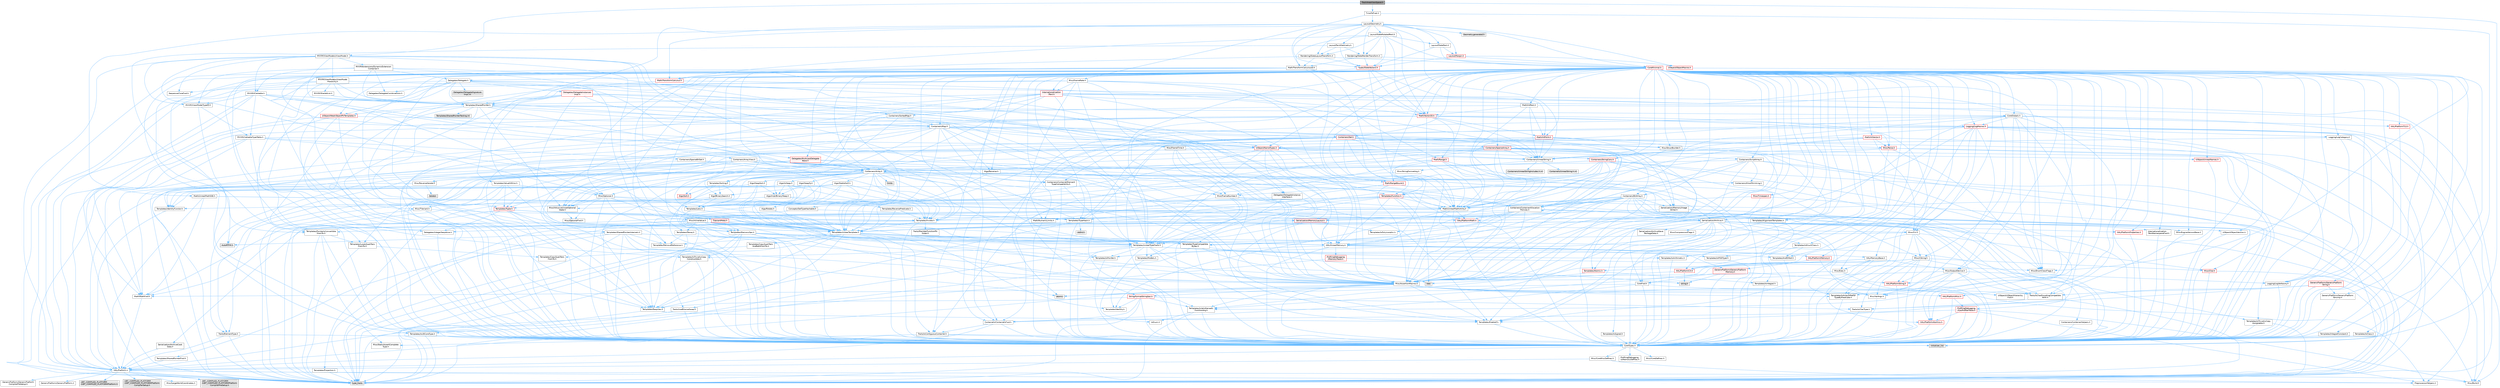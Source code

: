 digraph "TrackAreaViewSpace.h"
{
 // INTERACTIVE_SVG=YES
 // LATEX_PDF_SIZE
  bgcolor="transparent";
  edge [fontname=Helvetica,fontsize=10,labelfontname=Helvetica,labelfontsize=10];
  node [fontname=Helvetica,fontsize=10,shape=box,height=0.2,width=0.4];
  Node1 [id="Node000001",label="TrackAreaViewSpace.h",height=0.2,width=0.4,color="gray40", fillcolor="grey60", style="filled", fontcolor="black",tooltip=" "];
  Node1 -> Node2 [id="edge1_Node000001_Node000002",color="steelblue1",style="solid",tooltip=" "];
  Node2 [id="Node000002",label="CoreTypes.h",height=0.2,width=0.4,color="grey40", fillcolor="white", style="filled",URL="$dc/dec/CoreTypes_8h.html",tooltip=" "];
  Node2 -> Node3 [id="edge2_Node000002_Node000003",color="steelblue1",style="solid",tooltip=" "];
  Node3 [id="Node000003",label="HAL/Platform.h",height=0.2,width=0.4,color="grey40", fillcolor="white", style="filled",URL="$d9/dd0/Platform_8h.html",tooltip=" "];
  Node3 -> Node4 [id="edge3_Node000003_Node000004",color="steelblue1",style="solid",tooltip=" "];
  Node4 [id="Node000004",label="Misc/Build.h",height=0.2,width=0.4,color="grey40", fillcolor="white", style="filled",URL="$d3/dbb/Build_8h.html",tooltip=" "];
  Node3 -> Node5 [id="edge4_Node000003_Node000005",color="steelblue1",style="solid",tooltip=" "];
  Node5 [id="Node000005",label="Misc/LargeWorldCoordinates.h",height=0.2,width=0.4,color="grey40", fillcolor="white", style="filled",URL="$d2/dcb/LargeWorldCoordinates_8h.html",tooltip=" "];
  Node3 -> Node6 [id="edge5_Node000003_Node000006",color="steelblue1",style="solid",tooltip=" "];
  Node6 [id="Node000006",label="type_traits",height=0.2,width=0.4,color="grey60", fillcolor="#E0E0E0", style="filled",tooltip=" "];
  Node3 -> Node7 [id="edge6_Node000003_Node000007",color="steelblue1",style="solid",tooltip=" "];
  Node7 [id="Node000007",label="PreprocessorHelpers.h",height=0.2,width=0.4,color="grey40", fillcolor="white", style="filled",URL="$db/ddb/PreprocessorHelpers_8h.html",tooltip=" "];
  Node3 -> Node8 [id="edge7_Node000003_Node000008",color="steelblue1",style="solid",tooltip=" "];
  Node8 [id="Node000008",label="UBT_COMPILED_PLATFORM\l/UBT_COMPILED_PLATFORMPlatform\lCompilerPreSetup.h",height=0.2,width=0.4,color="grey60", fillcolor="#E0E0E0", style="filled",tooltip=" "];
  Node3 -> Node9 [id="edge8_Node000003_Node000009",color="steelblue1",style="solid",tooltip=" "];
  Node9 [id="Node000009",label="GenericPlatform/GenericPlatform\lCompilerPreSetup.h",height=0.2,width=0.4,color="grey40", fillcolor="white", style="filled",URL="$d9/dc8/GenericPlatformCompilerPreSetup_8h.html",tooltip=" "];
  Node3 -> Node10 [id="edge9_Node000003_Node000010",color="steelblue1",style="solid",tooltip=" "];
  Node10 [id="Node000010",label="GenericPlatform/GenericPlatform.h",height=0.2,width=0.4,color="grey40", fillcolor="white", style="filled",URL="$d6/d84/GenericPlatform_8h.html",tooltip=" "];
  Node3 -> Node11 [id="edge10_Node000003_Node000011",color="steelblue1",style="solid",tooltip=" "];
  Node11 [id="Node000011",label="UBT_COMPILED_PLATFORM\l/UBT_COMPILED_PLATFORMPlatform.h",height=0.2,width=0.4,color="grey60", fillcolor="#E0E0E0", style="filled",tooltip=" "];
  Node3 -> Node12 [id="edge11_Node000003_Node000012",color="steelblue1",style="solid",tooltip=" "];
  Node12 [id="Node000012",label="UBT_COMPILED_PLATFORM\l/UBT_COMPILED_PLATFORMPlatform\lCompilerSetup.h",height=0.2,width=0.4,color="grey60", fillcolor="#E0E0E0", style="filled",tooltip=" "];
  Node2 -> Node13 [id="edge12_Node000002_Node000013",color="steelblue1",style="solid",tooltip=" "];
  Node13 [id="Node000013",label="ProfilingDebugging\l/UMemoryDefines.h",height=0.2,width=0.4,color="grey40", fillcolor="white", style="filled",URL="$d2/da2/UMemoryDefines_8h.html",tooltip=" "];
  Node2 -> Node14 [id="edge13_Node000002_Node000014",color="steelblue1",style="solid",tooltip=" "];
  Node14 [id="Node000014",label="Misc/CoreMiscDefines.h",height=0.2,width=0.4,color="grey40", fillcolor="white", style="filled",URL="$da/d38/CoreMiscDefines_8h.html",tooltip=" "];
  Node14 -> Node3 [id="edge14_Node000014_Node000003",color="steelblue1",style="solid",tooltip=" "];
  Node14 -> Node7 [id="edge15_Node000014_Node000007",color="steelblue1",style="solid",tooltip=" "];
  Node2 -> Node15 [id="edge16_Node000002_Node000015",color="steelblue1",style="solid",tooltip=" "];
  Node15 [id="Node000015",label="Misc/CoreDefines.h",height=0.2,width=0.4,color="grey40", fillcolor="white", style="filled",URL="$d3/dd2/CoreDefines_8h.html",tooltip=" "];
  Node1 -> Node16 [id="edge17_Node000001_Node000016",color="steelblue1",style="solid",tooltip=" "];
  Node16 [id="Node000016",label="MVVM/ViewModels/ViewModel.h",height=0.2,width=0.4,color="grey40", fillcolor="white", style="filled",URL="$d1/df9/ViewModel_8h.html",tooltip=" "];
  Node16 -> Node17 [id="edge18_Node000016_Node000017",color="steelblue1",style="solid",tooltip=" "];
  Node17 [id="Node000017",label="Containers/Array.h",height=0.2,width=0.4,color="grey40", fillcolor="white", style="filled",URL="$df/dd0/Array_8h.html",tooltip=" "];
  Node17 -> Node2 [id="edge19_Node000017_Node000002",color="steelblue1",style="solid",tooltip=" "];
  Node17 -> Node18 [id="edge20_Node000017_Node000018",color="steelblue1",style="solid",tooltip=" "];
  Node18 [id="Node000018",label="Misc/AssertionMacros.h",height=0.2,width=0.4,color="grey40", fillcolor="white", style="filled",URL="$d0/dfa/AssertionMacros_8h.html",tooltip=" "];
  Node18 -> Node2 [id="edge21_Node000018_Node000002",color="steelblue1",style="solid",tooltip=" "];
  Node18 -> Node3 [id="edge22_Node000018_Node000003",color="steelblue1",style="solid",tooltip=" "];
  Node18 -> Node19 [id="edge23_Node000018_Node000019",color="steelblue1",style="solid",tooltip=" "];
  Node19 [id="Node000019",label="HAL/PlatformMisc.h",height=0.2,width=0.4,color="red", fillcolor="#FFF0F0", style="filled",URL="$d0/df5/PlatformMisc_8h.html",tooltip=" "];
  Node19 -> Node2 [id="edge24_Node000019_Node000002",color="steelblue1",style="solid",tooltip=" "];
  Node19 -> Node47 [id="edge25_Node000019_Node000047",color="steelblue1",style="solid",tooltip=" "];
  Node47 [id="Node000047",label="ProfilingDebugging\l/CpuProfilerTrace.h",height=0.2,width=0.4,color="red", fillcolor="#FFF0F0", style="filled",URL="$da/dcb/CpuProfilerTrace_8h.html",tooltip=" "];
  Node47 -> Node2 [id="edge26_Node000047_Node000002",color="steelblue1",style="solid",tooltip=" "];
  Node47 -> Node27 [id="edge27_Node000047_Node000027",color="steelblue1",style="solid",tooltip=" "];
  Node27 [id="Node000027",label="Containers/ContainersFwd.h",height=0.2,width=0.4,color="grey40", fillcolor="white", style="filled",URL="$d4/d0a/ContainersFwd_8h.html",tooltip=" "];
  Node27 -> Node3 [id="edge28_Node000027_Node000003",color="steelblue1",style="solid",tooltip=" "];
  Node27 -> Node2 [id="edge29_Node000027_Node000002",color="steelblue1",style="solid",tooltip=" "];
  Node27 -> Node24 [id="edge30_Node000027_Node000024",color="steelblue1",style="solid",tooltip=" "];
  Node24 [id="Node000024",label="Traits/IsContiguousContainer.h",height=0.2,width=0.4,color="grey40", fillcolor="white", style="filled",URL="$d5/d3c/IsContiguousContainer_8h.html",tooltip=" "];
  Node24 -> Node2 [id="edge31_Node000024_Node000002",color="steelblue1",style="solid",tooltip=" "];
  Node24 -> Node25 [id="edge32_Node000024_Node000025",color="steelblue1",style="solid",tooltip=" "];
  Node25 [id="Node000025",label="Misc/StaticAssertComplete\lType.h",height=0.2,width=0.4,color="grey40", fillcolor="white", style="filled",URL="$d5/d4e/StaticAssertCompleteType_8h.html",tooltip=" "];
  Node24 -> Node23 [id="edge33_Node000024_Node000023",color="steelblue1",style="solid",tooltip=" "];
  Node23 [id="Node000023",label="initializer_list",height=0.2,width=0.4,color="grey60", fillcolor="#E0E0E0", style="filled",tooltip=" "];
  Node47 -> Node48 [id="edge34_Node000047_Node000048",color="steelblue1",style="solid",tooltip=" "];
  Node48 [id="Node000048",label="HAL/PlatformAtomics.h",height=0.2,width=0.4,color="red", fillcolor="#FFF0F0", style="filled",URL="$d3/d36/PlatformAtomics_8h.html",tooltip=" "];
  Node48 -> Node2 [id="edge35_Node000048_Node000002",color="steelblue1",style="solid",tooltip=" "];
  Node47 -> Node7 [id="edge36_Node000047_Node000007",color="steelblue1",style="solid",tooltip=" "];
  Node47 -> Node4 [id="edge37_Node000047_Node000004",color="steelblue1",style="solid",tooltip=" "];
  Node18 -> Node7 [id="edge38_Node000018_Node000007",color="steelblue1",style="solid",tooltip=" "];
  Node18 -> Node55 [id="edge39_Node000018_Node000055",color="steelblue1",style="solid",tooltip=" "];
  Node55 [id="Node000055",label="Templates/EnableIf.h",height=0.2,width=0.4,color="grey40", fillcolor="white", style="filled",URL="$d7/d60/EnableIf_8h.html",tooltip=" "];
  Node55 -> Node2 [id="edge40_Node000055_Node000002",color="steelblue1",style="solid",tooltip=" "];
  Node18 -> Node56 [id="edge41_Node000018_Node000056",color="steelblue1",style="solid",tooltip=" "];
  Node56 [id="Node000056",label="Templates/IsArrayOrRefOf\lTypeByPredicate.h",height=0.2,width=0.4,color="grey40", fillcolor="white", style="filled",URL="$d6/da1/IsArrayOrRefOfTypeByPredicate_8h.html",tooltip=" "];
  Node56 -> Node2 [id="edge42_Node000056_Node000002",color="steelblue1",style="solid",tooltip=" "];
  Node18 -> Node57 [id="edge43_Node000018_Node000057",color="steelblue1",style="solid",tooltip=" "];
  Node57 [id="Node000057",label="Templates/IsValidVariadic\lFunctionArg.h",height=0.2,width=0.4,color="grey40", fillcolor="white", style="filled",URL="$d0/dc8/IsValidVariadicFunctionArg_8h.html",tooltip=" "];
  Node57 -> Node2 [id="edge44_Node000057_Node000002",color="steelblue1",style="solid",tooltip=" "];
  Node57 -> Node58 [id="edge45_Node000057_Node000058",color="steelblue1",style="solid",tooltip=" "];
  Node58 [id="Node000058",label="IsEnum.h",height=0.2,width=0.4,color="grey40", fillcolor="white", style="filled",URL="$d4/de5/IsEnum_8h.html",tooltip=" "];
  Node57 -> Node6 [id="edge46_Node000057_Node000006",color="steelblue1",style="solid",tooltip=" "];
  Node18 -> Node59 [id="edge47_Node000018_Node000059",color="steelblue1",style="solid",tooltip=" "];
  Node59 [id="Node000059",label="Traits/IsCharEncodingCompatible\lWith.h",height=0.2,width=0.4,color="grey40", fillcolor="white", style="filled",URL="$df/dd1/IsCharEncodingCompatibleWith_8h.html",tooltip=" "];
  Node59 -> Node6 [id="edge48_Node000059_Node000006",color="steelblue1",style="solid",tooltip=" "];
  Node59 -> Node60 [id="edge49_Node000059_Node000060",color="steelblue1",style="solid",tooltip=" "];
  Node60 [id="Node000060",label="Traits/IsCharType.h",height=0.2,width=0.4,color="grey40", fillcolor="white", style="filled",URL="$db/d51/IsCharType_8h.html",tooltip=" "];
  Node60 -> Node2 [id="edge50_Node000060_Node000002",color="steelblue1",style="solid",tooltip=" "];
  Node18 -> Node61 [id="edge51_Node000018_Node000061",color="steelblue1",style="solid",tooltip=" "];
  Node61 [id="Node000061",label="Misc/VarArgs.h",height=0.2,width=0.4,color="grey40", fillcolor="white", style="filled",URL="$d5/d6f/VarArgs_8h.html",tooltip=" "];
  Node61 -> Node2 [id="edge52_Node000061_Node000002",color="steelblue1",style="solid",tooltip=" "];
  Node18 -> Node62 [id="edge53_Node000018_Node000062",color="steelblue1",style="solid",tooltip=" "];
  Node62 [id="Node000062",label="String/FormatStringSan.h",height=0.2,width=0.4,color="red", fillcolor="#FFF0F0", style="filled",URL="$d3/d8b/FormatStringSan_8h.html",tooltip=" "];
  Node62 -> Node6 [id="edge54_Node000062_Node000006",color="steelblue1",style="solid",tooltip=" "];
  Node62 -> Node2 [id="edge55_Node000062_Node000002",color="steelblue1",style="solid",tooltip=" "];
  Node62 -> Node63 [id="edge56_Node000062_Node000063",color="steelblue1",style="solid",tooltip=" "];
  Node63 [id="Node000063",label="Templates/Requires.h",height=0.2,width=0.4,color="grey40", fillcolor="white", style="filled",URL="$dc/d96/Requires_8h.html",tooltip=" "];
  Node63 -> Node55 [id="edge57_Node000063_Node000055",color="steelblue1",style="solid",tooltip=" "];
  Node63 -> Node6 [id="edge58_Node000063_Node000006",color="steelblue1",style="solid",tooltip=" "];
  Node62 -> Node64 [id="edge59_Node000062_Node000064",color="steelblue1",style="solid",tooltip=" "];
  Node64 [id="Node000064",label="Templates/Identity.h",height=0.2,width=0.4,color="grey40", fillcolor="white", style="filled",URL="$d0/dd5/Identity_8h.html",tooltip=" "];
  Node62 -> Node57 [id="edge60_Node000062_Node000057",color="steelblue1",style="solid",tooltip=" "];
  Node62 -> Node60 [id="edge61_Node000062_Node000060",color="steelblue1",style="solid",tooltip=" "];
  Node62 -> Node27 [id="edge62_Node000062_Node000027",color="steelblue1",style="solid",tooltip=" "];
  Node18 -> Node68 [id="edge63_Node000018_Node000068",color="steelblue1",style="solid",tooltip=" "];
  Node68 [id="Node000068",label="atomic",height=0.2,width=0.4,color="grey60", fillcolor="#E0E0E0", style="filled",tooltip=" "];
  Node17 -> Node69 [id="edge64_Node000017_Node000069",color="steelblue1",style="solid",tooltip=" "];
  Node69 [id="Node000069",label="Misc/IntrusiveUnsetOptional\lState.h",height=0.2,width=0.4,color="grey40", fillcolor="white", style="filled",URL="$d2/d0a/IntrusiveUnsetOptionalState_8h.html",tooltip=" "];
  Node69 -> Node70 [id="edge65_Node000069_Node000070",color="steelblue1",style="solid",tooltip=" "];
  Node70 [id="Node000070",label="Misc/OptionalFwd.h",height=0.2,width=0.4,color="grey40", fillcolor="white", style="filled",URL="$dc/d50/OptionalFwd_8h.html",tooltip=" "];
  Node17 -> Node71 [id="edge66_Node000017_Node000071",color="steelblue1",style="solid",tooltip=" "];
  Node71 [id="Node000071",label="Misc/ReverseIterate.h",height=0.2,width=0.4,color="grey40", fillcolor="white", style="filled",URL="$db/de3/ReverseIterate_8h.html",tooltip=" "];
  Node71 -> Node3 [id="edge67_Node000071_Node000003",color="steelblue1",style="solid",tooltip=" "];
  Node71 -> Node72 [id="edge68_Node000071_Node000072",color="steelblue1",style="solid",tooltip=" "];
  Node72 [id="Node000072",label="iterator",height=0.2,width=0.4,color="grey60", fillcolor="#E0E0E0", style="filled",tooltip=" "];
  Node17 -> Node73 [id="edge69_Node000017_Node000073",color="steelblue1",style="solid",tooltip=" "];
  Node73 [id="Node000073",label="HAL/UnrealMemory.h",height=0.2,width=0.4,color="grey40", fillcolor="white", style="filled",URL="$d9/d96/UnrealMemory_8h.html",tooltip=" "];
  Node73 -> Node2 [id="edge70_Node000073_Node000002",color="steelblue1",style="solid",tooltip=" "];
  Node73 -> Node74 [id="edge71_Node000073_Node000074",color="steelblue1",style="solid",tooltip=" "];
  Node74 [id="Node000074",label="GenericPlatform/GenericPlatform\lMemory.h",height=0.2,width=0.4,color="red", fillcolor="#FFF0F0", style="filled",URL="$dd/d22/GenericPlatformMemory_8h.html",tooltip=" "];
  Node74 -> Node26 [id="edge72_Node000074_Node000026",color="steelblue1",style="solid",tooltip=" "];
  Node26 [id="Node000026",label="CoreFwd.h",height=0.2,width=0.4,color="grey40", fillcolor="white", style="filled",URL="$d1/d1e/CoreFwd_8h.html",tooltip=" "];
  Node26 -> Node2 [id="edge73_Node000026_Node000002",color="steelblue1",style="solid",tooltip=" "];
  Node26 -> Node27 [id="edge74_Node000026_Node000027",color="steelblue1",style="solid",tooltip=" "];
  Node26 -> Node28 [id="edge75_Node000026_Node000028",color="steelblue1",style="solid",tooltip=" "];
  Node28 [id="Node000028",label="Math/MathFwd.h",height=0.2,width=0.4,color="grey40", fillcolor="white", style="filled",URL="$d2/d10/MathFwd_8h.html",tooltip=" "];
  Node28 -> Node3 [id="edge76_Node000028_Node000003",color="steelblue1",style="solid",tooltip=" "];
  Node26 -> Node29 [id="edge77_Node000026_Node000029",color="steelblue1",style="solid",tooltip=" "];
  Node29 [id="Node000029",label="UObject/UObjectHierarchy\lFwd.h",height=0.2,width=0.4,color="grey40", fillcolor="white", style="filled",URL="$d3/d13/UObjectHierarchyFwd_8h.html",tooltip=" "];
  Node74 -> Node2 [id="edge78_Node000074_Node000002",color="steelblue1",style="solid",tooltip=" "];
  Node74 -> Node75 [id="edge79_Node000074_Node000075",color="steelblue1",style="solid",tooltip=" "];
  Node75 [id="Node000075",label="HAL/PlatformString.h",height=0.2,width=0.4,color="red", fillcolor="#FFF0F0", style="filled",URL="$db/db5/PlatformString_8h.html",tooltip=" "];
  Node75 -> Node2 [id="edge80_Node000075_Node000002",color="steelblue1",style="solid",tooltip=" "];
  Node74 -> Node40 [id="edge81_Node000074_Node000040",color="steelblue1",style="solid",tooltip=" "];
  Node40 [id="Node000040",label="string.h",height=0.2,width=0.4,color="grey60", fillcolor="#E0E0E0", style="filled",tooltip=" "];
  Node73 -> Node77 [id="edge82_Node000073_Node000077",color="steelblue1",style="solid",tooltip=" "];
  Node77 [id="Node000077",label="HAL/MemoryBase.h",height=0.2,width=0.4,color="grey40", fillcolor="white", style="filled",URL="$d6/d9f/MemoryBase_8h.html",tooltip=" "];
  Node77 -> Node2 [id="edge83_Node000077_Node000002",color="steelblue1",style="solid",tooltip=" "];
  Node77 -> Node48 [id="edge84_Node000077_Node000048",color="steelblue1",style="solid",tooltip=" "];
  Node77 -> Node31 [id="edge85_Node000077_Node000031",color="steelblue1",style="solid",tooltip=" "];
  Node31 [id="Node000031",label="HAL/PlatformCrt.h",height=0.2,width=0.4,color="red", fillcolor="#FFF0F0", style="filled",URL="$d8/d75/PlatformCrt_8h.html",tooltip=" "];
  Node31 -> Node32 [id="edge86_Node000031_Node000032",color="steelblue1",style="solid",tooltip=" "];
  Node32 [id="Node000032",label="new",height=0.2,width=0.4,color="grey60", fillcolor="#E0E0E0", style="filled",tooltip=" "];
  Node31 -> Node40 [id="edge87_Node000031_Node000040",color="steelblue1",style="solid",tooltip=" "];
  Node77 -> Node78 [id="edge88_Node000077_Node000078",color="steelblue1",style="solid",tooltip=" "];
  Node78 [id="Node000078",label="Misc/Exec.h",height=0.2,width=0.4,color="grey40", fillcolor="white", style="filled",URL="$de/ddb/Exec_8h.html",tooltip=" "];
  Node78 -> Node2 [id="edge89_Node000078_Node000002",color="steelblue1",style="solid",tooltip=" "];
  Node78 -> Node18 [id="edge90_Node000078_Node000018",color="steelblue1",style="solid",tooltip=" "];
  Node77 -> Node79 [id="edge91_Node000077_Node000079",color="steelblue1",style="solid",tooltip=" "];
  Node79 [id="Node000079",label="Misc/OutputDevice.h",height=0.2,width=0.4,color="grey40", fillcolor="white", style="filled",URL="$d7/d32/OutputDevice_8h.html",tooltip=" "];
  Node79 -> Node26 [id="edge92_Node000079_Node000026",color="steelblue1",style="solid",tooltip=" "];
  Node79 -> Node2 [id="edge93_Node000079_Node000002",color="steelblue1",style="solid",tooltip=" "];
  Node79 -> Node80 [id="edge94_Node000079_Node000080",color="steelblue1",style="solid",tooltip=" "];
  Node80 [id="Node000080",label="Logging/LogVerbosity.h",height=0.2,width=0.4,color="grey40", fillcolor="white", style="filled",URL="$d2/d8f/LogVerbosity_8h.html",tooltip=" "];
  Node80 -> Node2 [id="edge95_Node000080_Node000002",color="steelblue1",style="solid",tooltip=" "];
  Node79 -> Node61 [id="edge96_Node000079_Node000061",color="steelblue1",style="solid",tooltip=" "];
  Node79 -> Node56 [id="edge97_Node000079_Node000056",color="steelblue1",style="solid",tooltip=" "];
  Node79 -> Node57 [id="edge98_Node000079_Node000057",color="steelblue1",style="solid",tooltip=" "];
  Node79 -> Node59 [id="edge99_Node000079_Node000059",color="steelblue1",style="solid",tooltip=" "];
  Node77 -> Node81 [id="edge100_Node000077_Node000081",color="steelblue1",style="solid",tooltip=" "];
  Node81 [id="Node000081",label="Templates/Atomic.h",height=0.2,width=0.4,color="red", fillcolor="#FFF0F0", style="filled",URL="$d3/d91/Atomic_8h.html",tooltip=" "];
  Node81 -> Node84 [id="edge101_Node000081_Node000084",color="steelblue1",style="solid",tooltip=" "];
  Node84 [id="Node000084",label="Templates/IsIntegral.h",height=0.2,width=0.4,color="grey40", fillcolor="white", style="filled",URL="$da/d64/IsIntegral_8h.html",tooltip=" "];
  Node84 -> Node2 [id="edge102_Node000084_Node000002",color="steelblue1",style="solid",tooltip=" "];
  Node81 -> Node68 [id="edge103_Node000081_Node000068",color="steelblue1",style="solid",tooltip=" "];
  Node73 -> Node90 [id="edge104_Node000073_Node000090",color="steelblue1",style="solid",tooltip=" "];
  Node90 [id="Node000090",label="HAL/PlatformMemory.h",height=0.2,width=0.4,color="red", fillcolor="#FFF0F0", style="filled",URL="$de/d68/PlatformMemory_8h.html",tooltip=" "];
  Node90 -> Node2 [id="edge105_Node000090_Node000002",color="steelblue1",style="solid",tooltip=" "];
  Node90 -> Node74 [id="edge106_Node000090_Node000074",color="steelblue1",style="solid",tooltip=" "];
  Node73 -> Node92 [id="edge107_Node000073_Node000092",color="steelblue1",style="solid",tooltip=" "];
  Node92 [id="Node000092",label="ProfilingDebugging\l/MemoryTrace.h",height=0.2,width=0.4,color="red", fillcolor="#FFF0F0", style="filled",URL="$da/dd7/MemoryTrace_8h.html",tooltip=" "];
  Node92 -> Node3 [id="edge108_Node000092_Node000003",color="steelblue1",style="solid",tooltip=" "];
  Node92 -> Node43 [id="edge109_Node000092_Node000043",color="steelblue1",style="solid",tooltip=" "];
  Node43 [id="Node000043",label="Misc/EnumClassFlags.h",height=0.2,width=0.4,color="grey40", fillcolor="white", style="filled",URL="$d8/de7/EnumClassFlags_8h.html",tooltip=" "];
  Node73 -> Node93 [id="edge110_Node000073_Node000093",color="steelblue1",style="solid",tooltip=" "];
  Node93 [id="Node000093",label="Templates/IsPointer.h",height=0.2,width=0.4,color="grey40", fillcolor="white", style="filled",URL="$d7/d05/IsPointer_8h.html",tooltip=" "];
  Node93 -> Node2 [id="edge111_Node000093_Node000002",color="steelblue1",style="solid",tooltip=" "];
  Node17 -> Node94 [id="edge112_Node000017_Node000094",color="steelblue1",style="solid",tooltip=" "];
  Node94 [id="Node000094",label="Templates/UnrealTypeTraits.h",height=0.2,width=0.4,color="grey40", fillcolor="white", style="filled",URL="$d2/d2d/UnrealTypeTraits_8h.html",tooltip=" "];
  Node94 -> Node2 [id="edge113_Node000094_Node000002",color="steelblue1",style="solid",tooltip=" "];
  Node94 -> Node93 [id="edge114_Node000094_Node000093",color="steelblue1",style="solid",tooltip=" "];
  Node94 -> Node18 [id="edge115_Node000094_Node000018",color="steelblue1",style="solid",tooltip=" "];
  Node94 -> Node86 [id="edge116_Node000094_Node000086",color="steelblue1",style="solid",tooltip=" "];
  Node86 [id="Node000086",label="Templates/AndOrNot.h",height=0.2,width=0.4,color="grey40", fillcolor="white", style="filled",URL="$db/d0a/AndOrNot_8h.html",tooltip=" "];
  Node86 -> Node2 [id="edge117_Node000086_Node000002",color="steelblue1",style="solid",tooltip=" "];
  Node94 -> Node55 [id="edge118_Node000094_Node000055",color="steelblue1",style="solid",tooltip=" "];
  Node94 -> Node95 [id="edge119_Node000094_Node000095",color="steelblue1",style="solid",tooltip=" "];
  Node95 [id="Node000095",label="Templates/IsArithmetic.h",height=0.2,width=0.4,color="grey40", fillcolor="white", style="filled",URL="$d2/d5d/IsArithmetic_8h.html",tooltip=" "];
  Node95 -> Node2 [id="edge120_Node000095_Node000002",color="steelblue1",style="solid",tooltip=" "];
  Node94 -> Node58 [id="edge121_Node000094_Node000058",color="steelblue1",style="solid",tooltip=" "];
  Node94 -> Node96 [id="edge122_Node000094_Node000096",color="steelblue1",style="solid",tooltip=" "];
  Node96 [id="Node000096",label="Templates/Models.h",height=0.2,width=0.4,color="grey40", fillcolor="white", style="filled",URL="$d3/d0c/Models_8h.html",tooltip=" "];
  Node96 -> Node64 [id="edge123_Node000096_Node000064",color="steelblue1",style="solid",tooltip=" "];
  Node94 -> Node97 [id="edge124_Node000094_Node000097",color="steelblue1",style="solid",tooltip=" "];
  Node97 [id="Node000097",label="Templates/IsPODType.h",height=0.2,width=0.4,color="grey40", fillcolor="white", style="filled",URL="$d7/db1/IsPODType_8h.html",tooltip=" "];
  Node97 -> Node2 [id="edge125_Node000097_Node000002",color="steelblue1",style="solid",tooltip=" "];
  Node94 -> Node98 [id="edge126_Node000094_Node000098",color="steelblue1",style="solid",tooltip=" "];
  Node98 [id="Node000098",label="Templates/IsUECoreType.h",height=0.2,width=0.4,color="grey40", fillcolor="white", style="filled",URL="$d1/db8/IsUECoreType_8h.html",tooltip=" "];
  Node98 -> Node2 [id="edge127_Node000098_Node000002",color="steelblue1",style="solid",tooltip=" "];
  Node98 -> Node6 [id="edge128_Node000098_Node000006",color="steelblue1",style="solid",tooltip=" "];
  Node94 -> Node87 [id="edge129_Node000094_Node000087",color="steelblue1",style="solid",tooltip=" "];
  Node87 [id="Node000087",label="Templates/IsTriviallyCopy\lConstructible.h",height=0.2,width=0.4,color="grey40", fillcolor="white", style="filled",URL="$d3/d78/IsTriviallyCopyConstructible_8h.html",tooltip=" "];
  Node87 -> Node2 [id="edge130_Node000087_Node000002",color="steelblue1",style="solid",tooltip=" "];
  Node87 -> Node6 [id="edge131_Node000087_Node000006",color="steelblue1",style="solid",tooltip=" "];
  Node17 -> Node99 [id="edge132_Node000017_Node000099",color="steelblue1",style="solid",tooltip=" "];
  Node99 [id="Node000099",label="Templates/UnrealTemplate.h",height=0.2,width=0.4,color="grey40", fillcolor="white", style="filled",URL="$d4/d24/UnrealTemplate_8h.html",tooltip=" "];
  Node99 -> Node2 [id="edge133_Node000099_Node000002",color="steelblue1",style="solid",tooltip=" "];
  Node99 -> Node93 [id="edge134_Node000099_Node000093",color="steelblue1",style="solid",tooltip=" "];
  Node99 -> Node73 [id="edge135_Node000099_Node000073",color="steelblue1",style="solid",tooltip=" "];
  Node99 -> Node100 [id="edge136_Node000099_Node000100",color="steelblue1",style="solid",tooltip=" "];
  Node100 [id="Node000100",label="Templates/CopyQualifiers\lAndRefsFromTo.h",height=0.2,width=0.4,color="grey40", fillcolor="white", style="filled",URL="$d3/db3/CopyQualifiersAndRefsFromTo_8h.html",tooltip=" "];
  Node100 -> Node101 [id="edge137_Node000100_Node000101",color="steelblue1",style="solid",tooltip=" "];
  Node101 [id="Node000101",label="Templates/CopyQualifiers\lFromTo.h",height=0.2,width=0.4,color="grey40", fillcolor="white", style="filled",URL="$d5/db4/CopyQualifiersFromTo_8h.html",tooltip=" "];
  Node99 -> Node94 [id="edge138_Node000099_Node000094",color="steelblue1",style="solid",tooltip=" "];
  Node99 -> Node102 [id="edge139_Node000099_Node000102",color="steelblue1",style="solid",tooltip=" "];
  Node102 [id="Node000102",label="Templates/RemoveReference.h",height=0.2,width=0.4,color="grey40", fillcolor="white", style="filled",URL="$da/dbe/RemoveReference_8h.html",tooltip=" "];
  Node102 -> Node2 [id="edge140_Node000102_Node000002",color="steelblue1",style="solid",tooltip=" "];
  Node99 -> Node63 [id="edge141_Node000099_Node000063",color="steelblue1",style="solid",tooltip=" "];
  Node99 -> Node103 [id="edge142_Node000099_Node000103",color="steelblue1",style="solid",tooltip=" "];
  Node103 [id="Node000103",label="Templates/TypeCompatible\lBytes.h",height=0.2,width=0.4,color="grey40", fillcolor="white", style="filled",URL="$df/d0a/TypeCompatibleBytes_8h.html",tooltip=" "];
  Node103 -> Node2 [id="edge143_Node000103_Node000002",color="steelblue1",style="solid",tooltip=" "];
  Node103 -> Node40 [id="edge144_Node000103_Node000040",color="steelblue1",style="solid",tooltip=" "];
  Node103 -> Node32 [id="edge145_Node000103_Node000032",color="steelblue1",style="solid",tooltip=" "];
  Node103 -> Node6 [id="edge146_Node000103_Node000006",color="steelblue1",style="solid",tooltip=" "];
  Node99 -> Node64 [id="edge147_Node000099_Node000064",color="steelblue1",style="solid",tooltip=" "];
  Node99 -> Node24 [id="edge148_Node000099_Node000024",color="steelblue1",style="solid",tooltip=" "];
  Node99 -> Node104 [id="edge149_Node000099_Node000104",color="steelblue1",style="solid",tooltip=" "];
  Node104 [id="Node000104",label="Traits/UseBitwiseSwap.h",height=0.2,width=0.4,color="grey40", fillcolor="white", style="filled",URL="$db/df3/UseBitwiseSwap_8h.html",tooltip=" "];
  Node104 -> Node2 [id="edge150_Node000104_Node000002",color="steelblue1",style="solid",tooltip=" "];
  Node104 -> Node6 [id="edge151_Node000104_Node000006",color="steelblue1",style="solid",tooltip=" "];
  Node99 -> Node6 [id="edge152_Node000099_Node000006",color="steelblue1",style="solid",tooltip=" "];
  Node17 -> Node105 [id="edge153_Node000017_Node000105",color="steelblue1",style="solid",tooltip=" "];
  Node105 [id="Node000105",label="Containers/AllowShrinking.h",height=0.2,width=0.4,color="grey40", fillcolor="white", style="filled",URL="$d7/d1a/AllowShrinking_8h.html",tooltip=" "];
  Node105 -> Node2 [id="edge154_Node000105_Node000002",color="steelblue1",style="solid",tooltip=" "];
  Node17 -> Node106 [id="edge155_Node000017_Node000106",color="steelblue1",style="solid",tooltip=" "];
  Node106 [id="Node000106",label="Containers/ContainerAllocation\lPolicies.h",height=0.2,width=0.4,color="grey40", fillcolor="white", style="filled",URL="$d7/dff/ContainerAllocationPolicies_8h.html",tooltip=" "];
  Node106 -> Node2 [id="edge156_Node000106_Node000002",color="steelblue1",style="solid",tooltip=" "];
  Node106 -> Node107 [id="edge157_Node000106_Node000107",color="steelblue1",style="solid",tooltip=" "];
  Node107 [id="Node000107",label="Containers/ContainerHelpers.h",height=0.2,width=0.4,color="grey40", fillcolor="white", style="filled",URL="$d7/d33/ContainerHelpers_8h.html",tooltip=" "];
  Node107 -> Node2 [id="edge158_Node000107_Node000002",color="steelblue1",style="solid",tooltip=" "];
  Node106 -> Node106 [id="edge159_Node000106_Node000106",color="steelblue1",style="solid",tooltip=" "];
  Node106 -> Node108 [id="edge160_Node000106_Node000108",color="steelblue1",style="solid",tooltip=" "];
  Node108 [id="Node000108",label="HAL/PlatformMath.h",height=0.2,width=0.4,color="red", fillcolor="#FFF0F0", style="filled",URL="$dc/d53/PlatformMath_8h.html",tooltip=" "];
  Node108 -> Node2 [id="edge161_Node000108_Node000002",color="steelblue1",style="solid",tooltip=" "];
  Node106 -> Node73 [id="edge162_Node000106_Node000073",color="steelblue1",style="solid",tooltip=" "];
  Node106 -> Node41 [id="edge163_Node000106_Node000041",color="steelblue1",style="solid",tooltip=" "];
  Node41 [id="Node000041",label="Math/NumericLimits.h",height=0.2,width=0.4,color="grey40", fillcolor="white", style="filled",URL="$df/d1b/NumericLimits_8h.html",tooltip=" "];
  Node41 -> Node2 [id="edge164_Node000041_Node000002",color="steelblue1",style="solid",tooltip=" "];
  Node106 -> Node18 [id="edge165_Node000106_Node000018",color="steelblue1",style="solid",tooltip=" "];
  Node106 -> Node116 [id="edge166_Node000106_Node000116",color="steelblue1",style="solid",tooltip=" "];
  Node116 [id="Node000116",label="Templates/IsPolymorphic.h",height=0.2,width=0.4,color="grey40", fillcolor="white", style="filled",URL="$dc/d20/IsPolymorphic_8h.html",tooltip=" "];
  Node106 -> Node117 [id="edge167_Node000106_Node000117",color="steelblue1",style="solid",tooltip=" "];
  Node117 [id="Node000117",label="Templates/MemoryOps.h",height=0.2,width=0.4,color="grey40", fillcolor="white", style="filled",URL="$db/dea/MemoryOps_8h.html",tooltip=" "];
  Node117 -> Node2 [id="edge168_Node000117_Node000002",color="steelblue1",style="solid",tooltip=" "];
  Node117 -> Node73 [id="edge169_Node000117_Node000073",color="steelblue1",style="solid",tooltip=" "];
  Node117 -> Node88 [id="edge170_Node000117_Node000088",color="steelblue1",style="solid",tooltip=" "];
  Node88 [id="Node000088",label="Templates/IsTriviallyCopy\lAssignable.h",height=0.2,width=0.4,color="grey40", fillcolor="white", style="filled",URL="$d2/df2/IsTriviallyCopyAssignable_8h.html",tooltip=" "];
  Node88 -> Node2 [id="edge171_Node000088_Node000002",color="steelblue1",style="solid",tooltip=" "];
  Node88 -> Node6 [id="edge172_Node000088_Node000006",color="steelblue1",style="solid",tooltip=" "];
  Node117 -> Node87 [id="edge173_Node000117_Node000087",color="steelblue1",style="solid",tooltip=" "];
  Node117 -> Node63 [id="edge174_Node000117_Node000063",color="steelblue1",style="solid",tooltip=" "];
  Node117 -> Node94 [id="edge175_Node000117_Node000094",color="steelblue1",style="solid",tooltip=" "];
  Node117 -> Node104 [id="edge176_Node000117_Node000104",color="steelblue1",style="solid",tooltip=" "];
  Node117 -> Node32 [id="edge177_Node000117_Node000032",color="steelblue1",style="solid",tooltip=" "];
  Node117 -> Node6 [id="edge178_Node000117_Node000006",color="steelblue1",style="solid",tooltip=" "];
  Node106 -> Node103 [id="edge179_Node000106_Node000103",color="steelblue1",style="solid",tooltip=" "];
  Node106 -> Node6 [id="edge180_Node000106_Node000006",color="steelblue1",style="solid",tooltip=" "];
  Node17 -> Node118 [id="edge181_Node000017_Node000118",color="steelblue1",style="solid",tooltip=" "];
  Node118 [id="Node000118",label="Containers/ContainerElement\lTypeCompatibility.h",height=0.2,width=0.4,color="grey40", fillcolor="white", style="filled",URL="$df/ddf/ContainerElementTypeCompatibility_8h.html",tooltip=" "];
  Node118 -> Node2 [id="edge182_Node000118_Node000002",color="steelblue1",style="solid",tooltip=" "];
  Node118 -> Node94 [id="edge183_Node000118_Node000094",color="steelblue1",style="solid",tooltip=" "];
  Node17 -> Node119 [id="edge184_Node000017_Node000119",color="steelblue1",style="solid",tooltip=" "];
  Node119 [id="Node000119",label="Serialization/Archive.h",height=0.2,width=0.4,color="grey40", fillcolor="white", style="filled",URL="$d7/d3b/Archive_8h.html",tooltip=" "];
  Node119 -> Node26 [id="edge185_Node000119_Node000026",color="steelblue1",style="solid",tooltip=" "];
  Node119 -> Node2 [id="edge186_Node000119_Node000002",color="steelblue1",style="solid",tooltip=" "];
  Node119 -> Node120 [id="edge187_Node000119_Node000120",color="steelblue1",style="solid",tooltip=" "];
  Node120 [id="Node000120",label="HAL/PlatformProperties.h",height=0.2,width=0.4,color="red", fillcolor="#FFF0F0", style="filled",URL="$d9/db0/PlatformProperties_8h.html",tooltip=" "];
  Node120 -> Node2 [id="edge188_Node000120_Node000002",color="steelblue1",style="solid",tooltip=" "];
  Node119 -> Node123 [id="edge189_Node000119_Node000123",color="steelblue1",style="solid",tooltip=" "];
  Node123 [id="Node000123",label="Internationalization\l/TextNamespaceFwd.h",height=0.2,width=0.4,color="grey40", fillcolor="white", style="filled",URL="$d8/d97/TextNamespaceFwd_8h.html",tooltip=" "];
  Node123 -> Node2 [id="edge190_Node000123_Node000002",color="steelblue1",style="solid",tooltip=" "];
  Node119 -> Node28 [id="edge191_Node000119_Node000028",color="steelblue1",style="solid",tooltip=" "];
  Node119 -> Node18 [id="edge192_Node000119_Node000018",color="steelblue1",style="solid",tooltip=" "];
  Node119 -> Node4 [id="edge193_Node000119_Node000004",color="steelblue1",style="solid",tooltip=" "];
  Node119 -> Node42 [id="edge194_Node000119_Node000042",color="steelblue1",style="solid",tooltip=" "];
  Node42 [id="Node000042",label="Misc/CompressionFlags.h",height=0.2,width=0.4,color="grey40", fillcolor="white", style="filled",URL="$d9/d76/CompressionFlags_8h.html",tooltip=" "];
  Node119 -> Node124 [id="edge195_Node000119_Node000124",color="steelblue1",style="solid",tooltip=" "];
  Node124 [id="Node000124",label="Misc/EngineVersionBase.h",height=0.2,width=0.4,color="grey40", fillcolor="white", style="filled",URL="$d5/d2b/EngineVersionBase_8h.html",tooltip=" "];
  Node124 -> Node2 [id="edge196_Node000124_Node000002",color="steelblue1",style="solid",tooltip=" "];
  Node119 -> Node61 [id="edge197_Node000119_Node000061",color="steelblue1",style="solid",tooltip=" "];
  Node119 -> Node125 [id="edge198_Node000119_Node000125",color="steelblue1",style="solid",tooltip=" "];
  Node125 [id="Node000125",label="Serialization/ArchiveCook\lData.h",height=0.2,width=0.4,color="grey40", fillcolor="white", style="filled",URL="$dc/db6/ArchiveCookData_8h.html",tooltip=" "];
  Node125 -> Node3 [id="edge199_Node000125_Node000003",color="steelblue1",style="solid",tooltip=" "];
  Node119 -> Node126 [id="edge200_Node000119_Node000126",color="steelblue1",style="solid",tooltip=" "];
  Node126 [id="Node000126",label="Serialization/ArchiveSave\lPackageData.h",height=0.2,width=0.4,color="grey40", fillcolor="white", style="filled",URL="$d1/d37/ArchiveSavePackageData_8h.html",tooltip=" "];
  Node119 -> Node55 [id="edge201_Node000119_Node000055",color="steelblue1",style="solid",tooltip=" "];
  Node119 -> Node56 [id="edge202_Node000119_Node000056",color="steelblue1",style="solid",tooltip=" "];
  Node119 -> Node127 [id="edge203_Node000119_Node000127",color="steelblue1",style="solid",tooltip=" "];
  Node127 [id="Node000127",label="Templates/IsEnumClass.h",height=0.2,width=0.4,color="grey40", fillcolor="white", style="filled",URL="$d7/d15/IsEnumClass_8h.html",tooltip=" "];
  Node127 -> Node2 [id="edge204_Node000127_Node000002",color="steelblue1",style="solid",tooltip=" "];
  Node127 -> Node86 [id="edge205_Node000127_Node000086",color="steelblue1",style="solid",tooltip=" "];
  Node119 -> Node113 [id="edge206_Node000119_Node000113",color="steelblue1",style="solid",tooltip=" "];
  Node113 [id="Node000113",label="Templates/IsSigned.h",height=0.2,width=0.4,color="grey40", fillcolor="white", style="filled",URL="$d8/dd8/IsSigned_8h.html",tooltip=" "];
  Node113 -> Node2 [id="edge207_Node000113_Node000002",color="steelblue1",style="solid",tooltip=" "];
  Node119 -> Node57 [id="edge208_Node000119_Node000057",color="steelblue1",style="solid",tooltip=" "];
  Node119 -> Node99 [id="edge209_Node000119_Node000099",color="steelblue1",style="solid",tooltip=" "];
  Node119 -> Node59 [id="edge210_Node000119_Node000059",color="steelblue1",style="solid",tooltip=" "];
  Node119 -> Node128 [id="edge211_Node000119_Node000128",color="steelblue1",style="solid",tooltip=" "];
  Node128 [id="Node000128",label="UObject/ObjectVersion.h",height=0.2,width=0.4,color="grey40", fillcolor="white", style="filled",URL="$da/d63/ObjectVersion_8h.html",tooltip=" "];
  Node128 -> Node2 [id="edge212_Node000128_Node000002",color="steelblue1",style="solid",tooltip=" "];
  Node17 -> Node129 [id="edge213_Node000017_Node000129",color="steelblue1",style="solid",tooltip=" "];
  Node129 [id="Node000129",label="Serialization/MemoryImage\lWriter.h",height=0.2,width=0.4,color="grey40", fillcolor="white", style="filled",URL="$d0/d08/MemoryImageWriter_8h.html",tooltip=" "];
  Node129 -> Node2 [id="edge214_Node000129_Node000002",color="steelblue1",style="solid",tooltip=" "];
  Node129 -> Node130 [id="edge215_Node000129_Node000130",color="steelblue1",style="solid",tooltip=" "];
  Node130 [id="Node000130",label="Serialization/MemoryLayout.h",height=0.2,width=0.4,color="red", fillcolor="#FFF0F0", style="filled",URL="$d7/d66/MemoryLayout_8h.html",tooltip=" "];
  Node130 -> Node73 [id="edge216_Node000130_Node000073",color="steelblue1",style="solid",tooltip=" "];
  Node130 -> Node55 [id="edge217_Node000130_Node000055",color="steelblue1",style="solid",tooltip=" "];
  Node130 -> Node116 [id="edge218_Node000130_Node000116",color="steelblue1",style="solid",tooltip=" "];
  Node130 -> Node96 [id="edge219_Node000130_Node000096",color="steelblue1",style="solid",tooltip=" "];
  Node130 -> Node99 [id="edge220_Node000130_Node000099",color="steelblue1",style="solid",tooltip=" "];
  Node17 -> Node143 [id="edge221_Node000017_Node000143",color="steelblue1",style="solid",tooltip=" "];
  Node143 [id="Node000143",label="Algo/Heapify.h",height=0.2,width=0.4,color="grey40", fillcolor="white", style="filled",URL="$d0/d2a/Heapify_8h.html",tooltip=" "];
  Node143 -> Node144 [id="edge222_Node000143_Node000144",color="steelblue1",style="solid",tooltip=" "];
  Node144 [id="Node000144",label="Algo/Impl/BinaryHeap.h",height=0.2,width=0.4,color="grey40", fillcolor="white", style="filled",URL="$d7/da3/Algo_2Impl_2BinaryHeap_8h.html",tooltip=" "];
  Node144 -> Node145 [id="edge223_Node000144_Node000145",color="steelblue1",style="solid",tooltip=" "];
  Node145 [id="Node000145",label="Templates/Invoke.h",height=0.2,width=0.4,color="grey40", fillcolor="white", style="filled",URL="$d7/deb/Invoke_8h.html",tooltip=" "];
  Node145 -> Node2 [id="edge224_Node000145_Node000002",color="steelblue1",style="solid",tooltip=" "];
  Node145 -> Node146 [id="edge225_Node000145_Node000146",color="steelblue1",style="solid",tooltip=" "];
  Node146 [id="Node000146",label="Traits/MemberFunctionPtr\lOuter.h",height=0.2,width=0.4,color="grey40", fillcolor="white", style="filled",URL="$db/da7/MemberFunctionPtrOuter_8h.html",tooltip=" "];
  Node145 -> Node99 [id="edge226_Node000145_Node000099",color="steelblue1",style="solid",tooltip=" "];
  Node145 -> Node6 [id="edge227_Node000145_Node000006",color="steelblue1",style="solid",tooltip=" "];
  Node144 -> Node147 [id="edge228_Node000144_Node000147",color="steelblue1",style="solid",tooltip=" "];
  Node147 [id="Node000147",label="Templates/Projection.h",height=0.2,width=0.4,color="grey40", fillcolor="white", style="filled",URL="$d7/df0/Projection_8h.html",tooltip=" "];
  Node147 -> Node6 [id="edge229_Node000147_Node000006",color="steelblue1",style="solid",tooltip=" "];
  Node144 -> Node148 [id="edge230_Node000144_Node000148",color="steelblue1",style="solid",tooltip=" "];
  Node148 [id="Node000148",label="Templates/ReversePredicate.h",height=0.2,width=0.4,color="grey40", fillcolor="white", style="filled",URL="$d8/d28/ReversePredicate_8h.html",tooltip=" "];
  Node148 -> Node145 [id="edge231_Node000148_Node000145",color="steelblue1",style="solid",tooltip=" "];
  Node148 -> Node99 [id="edge232_Node000148_Node000099",color="steelblue1",style="solid",tooltip=" "];
  Node144 -> Node6 [id="edge233_Node000144_Node000006",color="steelblue1",style="solid",tooltip=" "];
  Node143 -> Node149 [id="edge234_Node000143_Node000149",color="steelblue1",style="solid",tooltip=" "];
  Node149 [id="Node000149",label="Templates/IdentityFunctor.h",height=0.2,width=0.4,color="grey40", fillcolor="white", style="filled",URL="$d7/d2e/IdentityFunctor_8h.html",tooltip=" "];
  Node149 -> Node3 [id="edge235_Node000149_Node000003",color="steelblue1",style="solid",tooltip=" "];
  Node143 -> Node145 [id="edge236_Node000143_Node000145",color="steelblue1",style="solid",tooltip=" "];
  Node143 -> Node150 [id="edge237_Node000143_Node000150",color="steelblue1",style="solid",tooltip=" "];
  Node150 [id="Node000150",label="Templates/Less.h",height=0.2,width=0.4,color="grey40", fillcolor="white", style="filled",URL="$de/dc8/Less_8h.html",tooltip=" "];
  Node150 -> Node2 [id="edge238_Node000150_Node000002",color="steelblue1",style="solid",tooltip=" "];
  Node150 -> Node99 [id="edge239_Node000150_Node000099",color="steelblue1",style="solid",tooltip=" "];
  Node143 -> Node99 [id="edge240_Node000143_Node000099",color="steelblue1",style="solid",tooltip=" "];
  Node17 -> Node151 [id="edge241_Node000017_Node000151",color="steelblue1",style="solid",tooltip=" "];
  Node151 [id="Node000151",label="Algo/HeapSort.h",height=0.2,width=0.4,color="grey40", fillcolor="white", style="filled",URL="$d3/d92/HeapSort_8h.html",tooltip=" "];
  Node151 -> Node144 [id="edge242_Node000151_Node000144",color="steelblue1",style="solid",tooltip=" "];
  Node151 -> Node149 [id="edge243_Node000151_Node000149",color="steelblue1",style="solid",tooltip=" "];
  Node151 -> Node150 [id="edge244_Node000151_Node000150",color="steelblue1",style="solid",tooltip=" "];
  Node151 -> Node99 [id="edge245_Node000151_Node000099",color="steelblue1",style="solid",tooltip=" "];
  Node17 -> Node152 [id="edge246_Node000017_Node000152",color="steelblue1",style="solid",tooltip=" "];
  Node152 [id="Node000152",label="Algo/IsHeap.h",height=0.2,width=0.4,color="grey40", fillcolor="white", style="filled",URL="$de/d32/IsHeap_8h.html",tooltip=" "];
  Node152 -> Node144 [id="edge247_Node000152_Node000144",color="steelblue1",style="solid",tooltip=" "];
  Node152 -> Node149 [id="edge248_Node000152_Node000149",color="steelblue1",style="solid",tooltip=" "];
  Node152 -> Node145 [id="edge249_Node000152_Node000145",color="steelblue1",style="solid",tooltip=" "];
  Node152 -> Node150 [id="edge250_Node000152_Node000150",color="steelblue1",style="solid",tooltip=" "];
  Node152 -> Node99 [id="edge251_Node000152_Node000099",color="steelblue1",style="solid",tooltip=" "];
  Node17 -> Node144 [id="edge252_Node000017_Node000144",color="steelblue1",style="solid",tooltip=" "];
  Node17 -> Node153 [id="edge253_Node000017_Node000153",color="steelblue1",style="solid",tooltip=" "];
  Node153 [id="Node000153",label="Algo/StableSort.h",height=0.2,width=0.4,color="grey40", fillcolor="white", style="filled",URL="$d7/d3c/StableSort_8h.html",tooltip=" "];
  Node153 -> Node154 [id="edge254_Node000153_Node000154",color="steelblue1",style="solid",tooltip=" "];
  Node154 [id="Node000154",label="Algo/BinarySearch.h",height=0.2,width=0.4,color="grey40", fillcolor="white", style="filled",URL="$db/db4/BinarySearch_8h.html",tooltip=" "];
  Node154 -> Node149 [id="edge255_Node000154_Node000149",color="steelblue1",style="solid",tooltip=" "];
  Node154 -> Node145 [id="edge256_Node000154_Node000145",color="steelblue1",style="solid",tooltip=" "];
  Node154 -> Node150 [id="edge257_Node000154_Node000150",color="steelblue1",style="solid",tooltip=" "];
  Node153 -> Node155 [id="edge258_Node000153_Node000155",color="steelblue1",style="solid",tooltip=" "];
  Node155 [id="Node000155",label="Algo/Rotate.h",height=0.2,width=0.4,color="grey40", fillcolor="white", style="filled",URL="$dd/da7/Rotate_8h.html",tooltip=" "];
  Node155 -> Node99 [id="edge259_Node000155_Node000099",color="steelblue1",style="solid",tooltip=" "];
  Node153 -> Node149 [id="edge260_Node000153_Node000149",color="steelblue1",style="solid",tooltip=" "];
  Node153 -> Node145 [id="edge261_Node000153_Node000145",color="steelblue1",style="solid",tooltip=" "];
  Node153 -> Node150 [id="edge262_Node000153_Node000150",color="steelblue1",style="solid",tooltip=" "];
  Node153 -> Node99 [id="edge263_Node000153_Node000099",color="steelblue1",style="solid",tooltip=" "];
  Node17 -> Node156 [id="edge264_Node000017_Node000156",color="steelblue1",style="solid",tooltip=" "];
  Node156 [id="Node000156",label="Concepts/GetTypeHashable.h",height=0.2,width=0.4,color="grey40", fillcolor="white", style="filled",URL="$d3/da2/GetTypeHashable_8h.html",tooltip=" "];
  Node156 -> Node2 [id="edge265_Node000156_Node000002",color="steelblue1",style="solid",tooltip=" "];
  Node156 -> Node134 [id="edge266_Node000156_Node000134",color="steelblue1",style="solid",tooltip=" "];
  Node134 [id="Node000134",label="Templates/TypeHash.h",height=0.2,width=0.4,color="grey40", fillcolor="white", style="filled",URL="$d1/d62/TypeHash_8h.html",tooltip=" "];
  Node134 -> Node2 [id="edge267_Node000134_Node000002",color="steelblue1",style="solid",tooltip=" "];
  Node134 -> Node63 [id="edge268_Node000134_Node000063",color="steelblue1",style="solid",tooltip=" "];
  Node134 -> Node135 [id="edge269_Node000134_Node000135",color="steelblue1",style="solid",tooltip=" "];
  Node135 [id="Node000135",label="Misc/Crc.h",height=0.2,width=0.4,color="grey40", fillcolor="white", style="filled",URL="$d4/dd2/Crc_8h.html",tooltip=" "];
  Node135 -> Node2 [id="edge270_Node000135_Node000002",color="steelblue1",style="solid",tooltip=" "];
  Node135 -> Node75 [id="edge271_Node000135_Node000075",color="steelblue1",style="solid",tooltip=" "];
  Node135 -> Node18 [id="edge272_Node000135_Node000018",color="steelblue1",style="solid",tooltip=" "];
  Node135 -> Node136 [id="edge273_Node000135_Node000136",color="steelblue1",style="solid",tooltip=" "];
  Node136 [id="Node000136",label="Misc/CString.h",height=0.2,width=0.4,color="grey40", fillcolor="white", style="filled",URL="$d2/d49/CString_8h.html",tooltip=" "];
  Node136 -> Node2 [id="edge274_Node000136_Node000002",color="steelblue1",style="solid",tooltip=" "];
  Node136 -> Node31 [id="edge275_Node000136_Node000031",color="steelblue1",style="solid",tooltip=" "];
  Node136 -> Node75 [id="edge276_Node000136_Node000075",color="steelblue1",style="solid",tooltip=" "];
  Node136 -> Node18 [id="edge277_Node000136_Node000018",color="steelblue1",style="solid",tooltip=" "];
  Node136 -> Node137 [id="edge278_Node000136_Node000137",color="steelblue1",style="solid",tooltip=" "];
  Node137 [id="Node000137",label="Misc/Char.h",height=0.2,width=0.4,color="red", fillcolor="#FFF0F0", style="filled",URL="$d0/d58/Char_8h.html",tooltip=" "];
  Node137 -> Node2 [id="edge279_Node000137_Node000002",color="steelblue1",style="solid",tooltip=" "];
  Node137 -> Node6 [id="edge280_Node000137_Node000006",color="steelblue1",style="solid",tooltip=" "];
  Node136 -> Node61 [id="edge281_Node000136_Node000061",color="steelblue1",style="solid",tooltip=" "];
  Node136 -> Node56 [id="edge282_Node000136_Node000056",color="steelblue1",style="solid",tooltip=" "];
  Node136 -> Node57 [id="edge283_Node000136_Node000057",color="steelblue1",style="solid",tooltip=" "];
  Node136 -> Node59 [id="edge284_Node000136_Node000059",color="steelblue1",style="solid",tooltip=" "];
  Node135 -> Node137 [id="edge285_Node000135_Node000137",color="steelblue1",style="solid",tooltip=" "];
  Node135 -> Node94 [id="edge286_Node000135_Node000094",color="steelblue1",style="solid",tooltip=" "];
  Node135 -> Node60 [id="edge287_Node000135_Node000060",color="steelblue1",style="solid",tooltip=" "];
  Node134 -> Node140 [id="edge288_Node000134_Node000140",color="steelblue1",style="solid",tooltip=" "];
  Node140 [id="Node000140",label="stdint.h",height=0.2,width=0.4,color="grey60", fillcolor="#E0E0E0", style="filled",tooltip=" "];
  Node134 -> Node6 [id="edge289_Node000134_Node000006",color="steelblue1",style="solid",tooltip=" "];
  Node17 -> Node149 [id="edge290_Node000017_Node000149",color="steelblue1",style="solid",tooltip=" "];
  Node17 -> Node145 [id="edge291_Node000017_Node000145",color="steelblue1",style="solid",tooltip=" "];
  Node17 -> Node150 [id="edge292_Node000017_Node000150",color="steelblue1",style="solid",tooltip=" "];
  Node17 -> Node157 [id="edge293_Node000017_Node000157",color="steelblue1",style="solid",tooltip=" "];
  Node157 [id="Node000157",label="Templates/LosesQualifiers\lFromTo.h",height=0.2,width=0.4,color="grey40", fillcolor="white", style="filled",URL="$d2/db3/LosesQualifiersFromTo_8h.html",tooltip=" "];
  Node157 -> Node101 [id="edge294_Node000157_Node000101",color="steelblue1",style="solid",tooltip=" "];
  Node157 -> Node6 [id="edge295_Node000157_Node000006",color="steelblue1",style="solid",tooltip=" "];
  Node17 -> Node63 [id="edge296_Node000017_Node000063",color="steelblue1",style="solid",tooltip=" "];
  Node17 -> Node158 [id="edge297_Node000017_Node000158",color="steelblue1",style="solid",tooltip=" "];
  Node158 [id="Node000158",label="Templates/Sorting.h",height=0.2,width=0.4,color="grey40", fillcolor="white", style="filled",URL="$d3/d9e/Sorting_8h.html",tooltip=" "];
  Node158 -> Node2 [id="edge298_Node000158_Node000002",color="steelblue1",style="solid",tooltip=" "];
  Node158 -> Node154 [id="edge299_Node000158_Node000154",color="steelblue1",style="solid",tooltip=" "];
  Node158 -> Node159 [id="edge300_Node000158_Node000159",color="steelblue1",style="solid",tooltip=" "];
  Node159 [id="Node000159",label="Algo/Sort.h",height=0.2,width=0.4,color="red", fillcolor="#FFF0F0", style="filled",URL="$d1/d87/Sort_8h.html",tooltip=" "];
  Node158 -> Node108 [id="edge301_Node000158_Node000108",color="steelblue1",style="solid",tooltip=" "];
  Node158 -> Node150 [id="edge302_Node000158_Node000150",color="steelblue1",style="solid",tooltip=" "];
  Node17 -> Node162 [id="edge303_Node000017_Node000162",color="steelblue1",style="solid",tooltip=" "];
  Node162 [id="Node000162",label="Templates/AlignmentTemplates.h",height=0.2,width=0.4,color="grey40", fillcolor="white", style="filled",URL="$dd/d32/AlignmentTemplates_8h.html",tooltip=" "];
  Node162 -> Node2 [id="edge304_Node000162_Node000002",color="steelblue1",style="solid",tooltip=" "];
  Node162 -> Node84 [id="edge305_Node000162_Node000084",color="steelblue1",style="solid",tooltip=" "];
  Node162 -> Node93 [id="edge306_Node000162_Node000093",color="steelblue1",style="solid",tooltip=" "];
  Node17 -> Node22 [id="edge307_Node000017_Node000022",color="steelblue1",style="solid",tooltip=" "];
  Node22 [id="Node000022",label="Traits/ElementType.h",height=0.2,width=0.4,color="grey40", fillcolor="white", style="filled",URL="$d5/d4f/ElementType_8h.html",tooltip=" "];
  Node22 -> Node3 [id="edge308_Node000022_Node000003",color="steelblue1",style="solid",tooltip=" "];
  Node22 -> Node23 [id="edge309_Node000022_Node000023",color="steelblue1",style="solid",tooltip=" "];
  Node22 -> Node6 [id="edge310_Node000022_Node000006",color="steelblue1",style="solid",tooltip=" "];
  Node17 -> Node114 [id="edge311_Node000017_Node000114",color="steelblue1",style="solid",tooltip=" "];
  Node114 [id="Node000114",label="limits",height=0.2,width=0.4,color="grey60", fillcolor="#E0E0E0", style="filled",tooltip=" "];
  Node17 -> Node6 [id="edge312_Node000017_Node000006",color="steelblue1",style="solid",tooltip=" "];
  Node16 -> Node163 [id="edge313_Node000016_Node000163",color="steelblue1",style="solid",tooltip=" "];
  Node163 [id="Node000163",label="Containers/ArrayView.h",height=0.2,width=0.4,color="grey40", fillcolor="white", style="filled",URL="$d7/df4/ArrayView_8h.html",tooltip=" "];
  Node163 -> Node2 [id="edge314_Node000163_Node000002",color="steelblue1",style="solid",tooltip=" "];
  Node163 -> Node27 [id="edge315_Node000163_Node000027",color="steelblue1",style="solid",tooltip=" "];
  Node163 -> Node18 [id="edge316_Node000163_Node000018",color="steelblue1",style="solid",tooltip=" "];
  Node163 -> Node71 [id="edge317_Node000163_Node000071",color="steelblue1",style="solid",tooltip=" "];
  Node163 -> Node69 [id="edge318_Node000163_Node000069",color="steelblue1",style="solid",tooltip=" "];
  Node163 -> Node145 [id="edge319_Node000163_Node000145",color="steelblue1",style="solid",tooltip=" "];
  Node163 -> Node94 [id="edge320_Node000163_Node000094",color="steelblue1",style="solid",tooltip=" "];
  Node163 -> Node22 [id="edge321_Node000163_Node000022",color="steelblue1",style="solid",tooltip=" "];
  Node163 -> Node17 [id="edge322_Node000163_Node000017",color="steelblue1",style="solid",tooltip=" "];
  Node163 -> Node161 [id="edge323_Node000163_Node000161",color="steelblue1",style="solid",tooltip=" "];
  Node161 [id="Node000161",label="Math/UnrealMathUtility.h",height=0.2,width=0.4,color="grey40", fillcolor="white", style="filled",URL="$db/db8/UnrealMathUtility_8h.html",tooltip=" "];
  Node161 -> Node2 [id="edge324_Node000161_Node000002",color="steelblue1",style="solid",tooltip=" "];
  Node161 -> Node18 [id="edge325_Node000161_Node000018",color="steelblue1",style="solid",tooltip=" "];
  Node161 -> Node108 [id="edge326_Node000161_Node000108",color="steelblue1",style="solid",tooltip=" "];
  Node161 -> Node28 [id="edge327_Node000161_Node000028",color="steelblue1",style="solid",tooltip=" "];
  Node161 -> Node64 [id="edge328_Node000161_Node000064",color="steelblue1",style="solid",tooltip=" "];
  Node161 -> Node63 [id="edge329_Node000161_Node000063",color="steelblue1",style="solid",tooltip=" "];
  Node163 -> Node6 [id="edge330_Node000163_Node000006",color="steelblue1",style="solid",tooltip=" "];
  Node16 -> Node3 [id="edge331_Node000016_Node000003",color="steelblue1",style="solid",tooltip=" "];
  Node16 -> Node164 [id="edge332_Node000016_Node000164",color="steelblue1",style="solid",tooltip=" "];
  Node164 [id="Node000164",label="MVVM/Extensions/DynamicExtension\lContainer.h",height=0.2,width=0.4,color="grey40", fillcolor="white", style="filled",URL="$db/d88/DynamicExtensionContainer_8h.html",tooltip=" "];
  Node164 -> Node165 [id="edge333_Node000164_Node000165",color="steelblue1",style="solid",tooltip=" "];
  Node165 [id="Node000165",label="Containers/SortedMap.h",height=0.2,width=0.4,color="grey40", fillcolor="white", style="filled",URL="$d1/dcf/SortedMap_8h.html",tooltip=" "];
  Node165 -> Node166 [id="edge334_Node000165_Node000166",color="steelblue1",style="solid",tooltip=" "];
  Node166 [id="Node000166",label="Containers/Map.h",height=0.2,width=0.4,color="grey40", fillcolor="white", style="filled",URL="$df/d79/Map_8h.html",tooltip=" "];
  Node166 -> Node2 [id="edge335_Node000166_Node000002",color="steelblue1",style="solid",tooltip=" "];
  Node166 -> Node167 [id="edge336_Node000166_Node000167",color="steelblue1",style="solid",tooltip=" "];
  Node167 [id="Node000167",label="Algo/Reverse.h",height=0.2,width=0.4,color="grey40", fillcolor="white", style="filled",URL="$d5/d93/Reverse_8h.html",tooltip=" "];
  Node167 -> Node2 [id="edge337_Node000167_Node000002",color="steelblue1",style="solid",tooltip=" "];
  Node167 -> Node99 [id="edge338_Node000167_Node000099",color="steelblue1",style="solid",tooltip=" "];
  Node166 -> Node118 [id="edge339_Node000166_Node000118",color="steelblue1",style="solid",tooltip=" "];
  Node166 -> Node168 [id="edge340_Node000166_Node000168",color="steelblue1",style="solid",tooltip=" "];
  Node168 [id="Node000168",label="Containers/Set.h",height=0.2,width=0.4,color="red", fillcolor="#FFF0F0", style="filled",URL="$d4/d45/Set_8h.html",tooltip=" "];
  Node168 -> Node106 [id="edge341_Node000168_Node000106",color="steelblue1",style="solid",tooltip=" "];
  Node168 -> Node118 [id="edge342_Node000168_Node000118",color="steelblue1",style="solid",tooltip=" "];
  Node168 -> Node170 [id="edge343_Node000168_Node000170",color="steelblue1",style="solid",tooltip=" "];
  Node170 [id="Node000170",label="Containers/SparseArray.h",height=0.2,width=0.4,color="red", fillcolor="#FFF0F0", style="filled",URL="$d5/dbf/SparseArray_8h.html",tooltip=" "];
  Node170 -> Node2 [id="edge344_Node000170_Node000002",color="steelblue1",style="solid",tooltip=" "];
  Node170 -> Node18 [id="edge345_Node000170_Node000018",color="steelblue1",style="solid",tooltip=" "];
  Node170 -> Node73 [id="edge346_Node000170_Node000073",color="steelblue1",style="solid",tooltip=" "];
  Node170 -> Node94 [id="edge347_Node000170_Node000094",color="steelblue1",style="solid",tooltip=" "];
  Node170 -> Node99 [id="edge348_Node000170_Node000099",color="steelblue1",style="solid",tooltip=" "];
  Node170 -> Node106 [id="edge349_Node000170_Node000106",color="steelblue1",style="solid",tooltip=" "];
  Node170 -> Node150 [id="edge350_Node000170_Node000150",color="steelblue1",style="solid",tooltip=" "];
  Node170 -> Node17 [id="edge351_Node000170_Node000017",color="steelblue1",style="solid",tooltip=" "];
  Node170 -> Node161 [id="edge352_Node000170_Node000161",color="steelblue1",style="solid",tooltip=" "];
  Node170 -> Node171 [id="edge353_Node000170_Node000171",color="steelblue1",style="solid",tooltip=" "];
  Node171 [id="Node000171",label="Containers/ScriptArray.h",height=0.2,width=0.4,color="grey40", fillcolor="white", style="filled",URL="$dc/daf/ScriptArray_8h.html",tooltip=" "];
  Node171 -> Node2 [id="edge354_Node000171_Node000002",color="steelblue1",style="solid",tooltip=" "];
  Node171 -> Node18 [id="edge355_Node000171_Node000018",color="steelblue1",style="solid",tooltip=" "];
  Node171 -> Node73 [id="edge356_Node000171_Node000073",color="steelblue1",style="solid",tooltip=" "];
  Node171 -> Node105 [id="edge357_Node000171_Node000105",color="steelblue1",style="solid",tooltip=" "];
  Node171 -> Node106 [id="edge358_Node000171_Node000106",color="steelblue1",style="solid",tooltip=" "];
  Node171 -> Node17 [id="edge359_Node000171_Node000017",color="steelblue1",style="solid",tooltip=" "];
  Node171 -> Node23 [id="edge360_Node000171_Node000023",color="steelblue1",style="solid",tooltip=" "];
  Node170 -> Node172 [id="edge361_Node000170_Node000172",color="steelblue1",style="solid",tooltip=" "];
  Node172 [id="Node000172",label="Containers/BitArray.h",height=0.2,width=0.4,color="grey40", fillcolor="white", style="filled",URL="$d1/de4/BitArray_8h.html",tooltip=" "];
  Node172 -> Node106 [id="edge362_Node000172_Node000106",color="steelblue1",style="solid",tooltip=" "];
  Node172 -> Node2 [id="edge363_Node000172_Node000002",color="steelblue1",style="solid",tooltip=" "];
  Node172 -> Node48 [id="edge364_Node000172_Node000048",color="steelblue1",style="solid",tooltip=" "];
  Node172 -> Node73 [id="edge365_Node000172_Node000073",color="steelblue1",style="solid",tooltip=" "];
  Node172 -> Node161 [id="edge366_Node000172_Node000161",color="steelblue1",style="solid",tooltip=" "];
  Node172 -> Node18 [id="edge367_Node000172_Node000018",color="steelblue1",style="solid",tooltip=" "];
  Node172 -> Node43 [id="edge368_Node000172_Node000043",color="steelblue1",style="solid",tooltip=" "];
  Node172 -> Node119 [id="edge369_Node000172_Node000119",color="steelblue1",style="solid",tooltip=" "];
  Node172 -> Node129 [id="edge370_Node000172_Node000129",color="steelblue1",style="solid",tooltip=" "];
  Node172 -> Node130 [id="edge371_Node000172_Node000130",color="steelblue1",style="solid",tooltip=" "];
  Node172 -> Node55 [id="edge372_Node000172_Node000055",color="steelblue1",style="solid",tooltip=" "];
  Node172 -> Node145 [id="edge373_Node000172_Node000145",color="steelblue1",style="solid",tooltip=" "];
  Node172 -> Node99 [id="edge374_Node000172_Node000099",color="steelblue1",style="solid",tooltip=" "];
  Node172 -> Node94 [id="edge375_Node000172_Node000094",color="steelblue1",style="solid",tooltip=" "];
  Node170 -> Node129 [id="edge376_Node000170_Node000129",color="steelblue1",style="solid",tooltip=" "];
  Node170 -> Node189 [id="edge377_Node000170_Node000189",color="steelblue1",style="solid",tooltip=" "];
  Node189 [id="Node000189",label="Containers/UnrealString.h",height=0.2,width=0.4,color="grey40", fillcolor="white", style="filled",URL="$d5/dba/UnrealString_8h.html",tooltip=" "];
  Node189 -> Node190 [id="edge378_Node000189_Node000190",color="steelblue1",style="solid",tooltip=" "];
  Node190 [id="Node000190",label="Containers/UnrealStringIncludes.h.inl",height=0.2,width=0.4,color="grey60", fillcolor="#E0E0E0", style="filled",tooltip=" "];
  Node189 -> Node191 [id="edge379_Node000189_Node000191",color="steelblue1",style="solid",tooltip=" "];
  Node191 [id="Node000191",label="Containers/UnrealString.h.inl",height=0.2,width=0.4,color="grey60", fillcolor="#E0E0E0", style="filled",tooltip=" "];
  Node189 -> Node192 [id="edge380_Node000189_Node000192",color="steelblue1",style="solid",tooltip=" "];
  Node192 [id="Node000192",label="Misc/StringFormatArg.h",height=0.2,width=0.4,color="grey40", fillcolor="white", style="filled",URL="$d2/d16/StringFormatArg_8h.html",tooltip=" "];
  Node192 -> Node27 [id="edge381_Node000192_Node000027",color="steelblue1",style="solid",tooltip=" "];
  Node170 -> Node69 [id="edge382_Node000170_Node000069",color="steelblue1",style="solid",tooltip=" "];
  Node168 -> Node27 [id="edge383_Node000168_Node000027",color="steelblue1",style="solid",tooltip=" "];
  Node168 -> Node161 [id="edge384_Node000168_Node000161",color="steelblue1",style="solid",tooltip=" "];
  Node168 -> Node18 [id="edge385_Node000168_Node000018",color="steelblue1",style="solid",tooltip=" "];
  Node168 -> Node193 [id="edge386_Node000168_Node000193",color="steelblue1",style="solid",tooltip=" "];
  Node193 [id="Node000193",label="Misc/StructBuilder.h",height=0.2,width=0.4,color="grey40", fillcolor="white", style="filled",URL="$d9/db3/StructBuilder_8h.html",tooltip=" "];
  Node193 -> Node2 [id="edge387_Node000193_Node000002",color="steelblue1",style="solid",tooltip=" "];
  Node193 -> Node161 [id="edge388_Node000193_Node000161",color="steelblue1",style="solid",tooltip=" "];
  Node193 -> Node162 [id="edge389_Node000193_Node000162",color="steelblue1",style="solid",tooltip=" "];
  Node168 -> Node129 [id="edge390_Node000168_Node000129",color="steelblue1",style="solid",tooltip=" "];
  Node168 -> Node194 [id="edge391_Node000168_Node000194",color="steelblue1",style="solid",tooltip=" "];
  Node194 [id="Node000194",label="Templates/Function.h",height=0.2,width=0.4,color="red", fillcolor="#FFF0F0", style="filled",URL="$df/df5/Function_8h.html",tooltip=" "];
  Node194 -> Node2 [id="edge392_Node000194_Node000002",color="steelblue1",style="solid",tooltip=" "];
  Node194 -> Node18 [id="edge393_Node000194_Node000018",color="steelblue1",style="solid",tooltip=" "];
  Node194 -> Node69 [id="edge394_Node000194_Node000069",color="steelblue1",style="solid",tooltip=" "];
  Node194 -> Node73 [id="edge395_Node000194_Node000073",color="steelblue1",style="solid",tooltip=" "];
  Node194 -> Node94 [id="edge396_Node000194_Node000094",color="steelblue1",style="solid",tooltip=" "];
  Node194 -> Node145 [id="edge397_Node000194_Node000145",color="steelblue1",style="solid",tooltip=" "];
  Node194 -> Node99 [id="edge398_Node000194_Node000099",color="steelblue1",style="solid",tooltip=" "];
  Node194 -> Node63 [id="edge399_Node000194_Node000063",color="steelblue1",style="solid",tooltip=" "];
  Node194 -> Node161 [id="edge400_Node000194_Node000161",color="steelblue1",style="solid",tooltip=" "];
  Node194 -> Node32 [id="edge401_Node000194_Node000032",color="steelblue1",style="solid",tooltip=" "];
  Node194 -> Node6 [id="edge402_Node000194_Node000006",color="steelblue1",style="solid",tooltip=" "];
  Node168 -> Node158 [id="edge403_Node000168_Node000158",color="steelblue1",style="solid",tooltip=" "];
  Node168 -> Node134 [id="edge404_Node000168_Node000134",color="steelblue1",style="solid",tooltip=" "];
  Node168 -> Node99 [id="edge405_Node000168_Node000099",color="steelblue1",style="solid",tooltip=" "];
  Node168 -> Node23 [id="edge406_Node000168_Node000023",color="steelblue1",style="solid",tooltip=" "];
  Node168 -> Node6 [id="edge407_Node000168_Node000006",color="steelblue1",style="solid",tooltip=" "];
  Node166 -> Node189 [id="edge408_Node000166_Node000189",color="steelblue1",style="solid",tooltip=" "];
  Node166 -> Node18 [id="edge409_Node000166_Node000018",color="steelblue1",style="solid",tooltip=" "];
  Node166 -> Node193 [id="edge410_Node000166_Node000193",color="steelblue1",style="solid",tooltip=" "];
  Node166 -> Node194 [id="edge411_Node000166_Node000194",color="steelblue1",style="solid",tooltip=" "];
  Node166 -> Node158 [id="edge412_Node000166_Node000158",color="steelblue1",style="solid",tooltip=" "];
  Node166 -> Node197 [id="edge413_Node000166_Node000197",color="steelblue1",style="solid",tooltip=" "];
  Node197 [id="Node000197",label="Templates/Tuple.h",height=0.2,width=0.4,color="red", fillcolor="#FFF0F0", style="filled",URL="$d2/d4f/Tuple_8h.html",tooltip=" "];
  Node197 -> Node2 [id="edge414_Node000197_Node000002",color="steelblue1",style="solid",tooltip=" "];
  Node197 -> Node99 [id="edge415_Node000197_Node000099",color="steelblue1",style="solid",tooltip=" "];
  Node197 -> Node198 [id="edge416_Node000197_Node000198",color="steelblue1",style="solid",tooltip=" "];
  Node198 [id="Node000198",label="Delegates/IntegerSequence.h",height=0.2,width=0.4,color="grey40", fillcolor="white", style="filled",URL="$d2/dcc/IntegerSequence_8h.html",tooltip=" "];
  Node198 -> Node2 [id="edge417_Node000198_Node000002",color="steelblue1",style="solid",tooltip=" "];
  Node197 -> Node145 [id="edge418_Node000197_Node000145",color="steelblue1",style="solid",tooltip=" "];
  Node197 -> Node130 [id="edge419_Node000197_Node000130",color="steelblue1",style="solid",tooltip=" "];
  Node197 -> Node63 [id="edge420_Node000197_Node000063",color="steelblue1",style="solid",tooltip=" "];
  Node197 -> Node134 [id="edge421_Node000197_Node000134",color="steelblue1",style="solid",tooltip=" "];
  Node197 -> Node6 [id="edge422_Node000197_Node000006",color="steelblue1",style="solid",tooltip=" "];
  Node166 -> Node99 [id="edge423_Node000166_Node000099",color="steelblue1",style="solid",tooltip=" "];
  Node166 -> Node94 [id="edge424_Node000166_Node000094",color="steelblue1",style="solid",tooltip=" "];
  Node166 -> Node6 [id="edge425_Node000166_Node000006",color="steelblue1",style="solid",tooltip=" "];
  Node165 -> Node154 [id="edge426_Node000165_Node000154",color="steelblue1",style="solid",tooltip=" "];
  Node165 -> Node159 [id="edge427_Node000165_Node000159",color="steelblue1",style="solid",tooltip=" "];
  Node165 -> Node200 [id="edge428_Node000165_Node000200",color="steelblue1",style="solid",tooltip=" "];
  Node200 [id="Node000200",label="UObject/NameTypes.h",height=0.2,width=0.4,color="red", fillcolor="#FFF0F0", style="filled",URL="$d6/d35/NameTypes_8h.html",tooltip=" "];
  Node200 -> Node2 [id="edge429_Node000200_Node000002",color="steelblue1",style="solid",tooltip=" "];
  Node200 -> Node18 [id="edge430_Node000200_Node000018",color="steelblue1",style="solid",tooltip=" "];
  Node200 -> Node73 [id="edge431_Node000200_Node000073",color="steelblue1",style="solid",tooltip=" "];
  Node200 -> Node94 [id="edge432_Node000200_Node000094",color="steelblue1",style="solid",tooltip=" "];
  Node200 -> Node99 [id="edge433_Node000200_Node000099",color="steelblue1",style="solid",tooltip=" "];
  Node200 -> Node189 [id="edge434_Node000200_Node000189",color="steelblue1",style="solid",tooltip=" "];
  Node200 -> Node204 [id="edge435_Node000200_Node000204",color="steelblue1",style="solid",tooltip=" "];
  Node204 [id="Node000204",label="Containers/StringConv.h",height=0.2,width=0.4,color="red", fillcolor="#FFF0F0", style="filled",URL="$d3/ddf/StringConv_8h.html",tooltip=" "];
  Node204 -> Node2 [id="edge436_Node000204_Node000002",color="steelblue1",style="solid",tooltip=" "];
  Node204 -> Node18 [id="edge437_Node000204_Node000018",color="steelblue1",style="solid",tooltip=" "];
  Node204 -> Node106 [id="edge438_Node000204_Node000106",color="steelblue1",style="solid",tooltip=" "];
  Node204 -> Node17 [id="edge439_Node000204_Node000017",color="steelblue1",style="solid",tooltip=" "];
  Node204 -> Node136 [id="edge440_Node000204_Node000136",color="steelblue1",style="solid",tooltip=" "];
  Node204 -> Node99 [id="edge441_Node000204_Node000099",color="steelblue1",style="solid",tooltip=" "];
  Node204 -> Node94 [id="edge442_Node000204_Node000094",color="steelblue1",style="solid",tooltip=" "];
  Node204 -> Node22 [id="edge443_Node000204_Node000022",color="steelblue1",style="solid",tooltip=" "];
  Node204 -> Node59 [id="edge444_Node000204_Node000059",color="steelblue1",style="solid",tooltip=" "];
  Node204 -> Node24 [id="edge445_Node000204_Node000024",color="steelblue1",style="solid",tooltip=" "];
  Node204 -> Node6 [id="edge446_Node000204_Node000006",color="steelblue1",style="solid",tooltip=" "];
  Node200 -> Node205 [id="edge447_Node000200_Node000205",color="steelblue1",style="solid",tooltip=" "];
  Node205 [id="Node000205",label="UObject/UnrealNames.h",height=0.2,width=0.4,color="red", fillcolor="#FFF0F0", style="filled",URL="$d8/db1/UnrealNames_8h.html",tooltip=" "];
  Node205 -> Node2 [id="edge448_Node000205_Node000002",color="steelblue1",style="solid",tooltip=" "];
  Node200 -> Node81 [id="edge449_Node000200_Node000081",color="steelblue1",style="solid",tooltip=" "];
  Node200 -> Node130 [id="edge450_Node000200_Node000130",color="steelblue1",style="solid",tooltip=" "];
  Node200 -> Node69 [id="edge451_Node000200_Node000069",color="steelblue1",style="solid",tooltip=" "];
  Node164 -> Node212 [id="edge452_Node000164_Node000212",color="steelblue1",style="solid",tooltip=" "];
  Node212 [id="Node000212",label="Delegates/Delegate.h",height=0.2,width=0.4,color="grey40", fillcolor="white", style="filled",URL="$d4/d80/Delegate_8h.html",tooltip=" "];
  Node212 -> Node2 [id="edge453_Node000212_Node000002",color="steelblue1",style="solid",tooltip=" "];
  Node212 -> Node18 [id="edge454_Node000212_Node000018",color="steelblue1",style="solid",tooltip=" "];
  Node212 -> Node200 [id="edge455_Node000212_Node000200",color="steelblue1",style="solid",tooltip=" "];
  Node212 -> Node213 [id="edge456_Node000212_Node000213",color="steelblue1",style="solid",tooltip=" "];
  Node213 [id="Node000213",label="Templates/SharedPointer.h",height=0.2,width=0.4,color="grey40", fillcolor="white", style="filled",URL="$d2/d17/SharedPointer_8h.html",tooltip=" "];
  Node213 -> Node2 [id="edge457_Node000213_Node000002",color="steelblue1",style="solid",tooltip=" "];
  Node213 -> Node69 [id="edge458_Node000213_Node000069",color="steelblue1",style="solid",tooltip=" "];
  Node213 -> Node214 [id="edge459_Node000213_Node000214",color="steelblue1",style="solid",tooltip=" "];
  Node214 [id="Node000214",label="Templates/PointerIsConvertible\lFromTo.h",height=0.2,width=0.4,color="grey40", fillcolor="white", style="filled",URL="$d6/d65/PointerIsConvertibleFromTo_8h.html",tooltip=" "];
  Node214 -> Node2 [id="edge460_Node000214_Node000002",color="steelblue1",style="solid",tooltip=" "];
  Node214 -> Node25 [id="edge461_Node000214_Node000025",color="steelblue1",style="solid",tooltip=" "];
  Node214 -> Node157 [id="edge462_Node000214_Node000157",color="steelblue1",style="solid",tooltip=" "];
  Node214 -> Node6 [id="edge463_Node000214_Node000006",color="steelblue1",style="solid",tooltip=" "];
  Node213 -> Node18 [id="edge464_Node000213_Node000018",color="steelblue1",style="solid",tooltip=" "];
  Node213 -> Node73 [id="edge465_Node000213_Node000073",color="steelblue1",style="solid",tooltip=" "];
  Node213 -> Node17 [id="edge466_Node000213_Node000017",color="steelblue1",style="solid",tooltip=" "];
  Node213 -> Node166 [id="edge467_Node000213_Node000166",color="steelblue1",style="solid",tooltip=" "];
  Node213 -> Node215 [id="edge468_Node000213_Node000215",color="steelblue1",style="solid",tooltip=" "];
  Node215 [id="Node000215",label="CoreGlobals.h",height=0.2,width=0.4,color="grey40", fillcolor="white", style="filled",URL="$d5/d8c/CoreGlobals_8h.html",tooltip=" "];
  Node215 -> Node189 [id="edge469_Node000215_Node000189",color="steelblue1",style="solid",tooltip=" "];
  Node215 -> Node2 [id="edge470_Node000215_Node000002",color="steelblue1",style="solid",tooltip=" "];
  Node215 -> Node216 [id="edge471_Node000215_Node000216",color="steelblue1",style="solid",tooltip=" "];
  Node216 [id="Node000216",label="HAL/PlatformTLS.h",height=0.2,width=0.4,color="red", fillcolor="#FFF0F0", style="filled",URL="$d0/def/PlatformTLS_8h.html",tooltip=" "];
  Node216 -> Node2 [id="edge472_Node000216_Node000002",color="steelblue1",style="solid",tooltip=" "];
  Node215 -> Node219 [id="edge473_Node000215_Node000219",color="steelblue1",style="solid",tooltip=" "];
  Node219 [id="Node000219",label="Logging/LogMacros.h",height=0.2,width=0.4,color="red", fillcolor="#FFF0F0", style="filled",URL="$d0/d16/LogMacros_8h.html",tooltip=" "];
  Node219 -> Node189 [id="edge474_Node000219_Node000189",color="steelblue1",style="solid",tooltip=" "];
  Node219 -> Node2 [id="edge475_Node000219_Node000002",color="steelblue1",style="solid",tooltip=" "];
  Node219 -> Node7 [id="edge476_Node000219_Node000007",color="steelblue1",style="solid",tooltip=" "];
  Node219 -> Node220 [id="edge477_Node000219_Node000220",color="steelblue1",style="solid",tooltip=" "];
  Node220 [id="Node000220",label="Logging/LogCategory.h",height=0.2,width=0.4,color="grey40", fillcolor="white", style="filled",URL="$d9/d36/LogCategory_8h.html",tooltip=" "];
  Node220 -> Node2 [id="edge478_Node000220_Node000002",color="steelblue1",style="solid",tooltip=" "];
  Node220 -> Node80 [id="edge479_Node000220_Node000080",color="steelblue1",style="solid",tooltip=" "];
  Node220 -> Node200 [id="edge480_Node000220_Node000200",color="steelblue1",style="solid",tooltip=" "];
  Node219 -> Node80 [id="edge481_Node000219_Node000080",color="steelblue1",style="solid",tooltip=" "];
  Node219 -> Node18 [id="edge482_Node000219_Node000018",color="steelblue1",style="solid",tooltip=" "];
  Node219 -> Node4 [id="edge483_Node000219_Node000004",color="steelblue1",style="solid",tooltip=" "];
  Node219 -> Node61 [id="edge484_Node000219_Node000061",color="steelblue1",style="solid",tooltip=" "];
  Node219 -> Node62 [id="edge485_Node000219_Node000062",color="steelblue1",style="solid",tooltip=" "];
  Node219 -> Node55 [id="edge486_Node000219_Node000055",color="steelblue1",style="solid",tooltip=" "];
  Node219 -> Node56 [id="edge487_Node000219_Node000056",color="steelblue1",style="solid",tooltip=" "];
  Node219 -> Node57 [id="edge488_Node000219_Node000057",color="steelblue1",style="solid",tooltip=" "];
  Node219 -> Node59 [id="edge489_Node000219_Node000059",color="steelblue1",style="solid",tooltip=" "];
  Node219 -> Node6 [id="edge490_Node000219_Node000006",color="steelblue1",style="solid",tooltip=" "];
  Node215 -> Node4 [id="edge491_Node000215_Node000004",color="steelblue1",style="solid",tooltip=" "];
  Node215 -> Node43 [id="edge492_Node000215_Node000043",color="steelblue1",style="solid",tooltip=" "];
  Node215 -> Node79 [id="edge493_Node000215_Node000079",color="steelblue1",style="solid",tooltip=" "];
  Node215 -> Node47 [id="edge494_Node000215_Node000047",color="steelblue1",style="solid",tooltip=" "];
  Node215 -> Node81 [id="edge495_Node000215_Node000081",color="steelblue1",style="solid",tooltip=" "];
  Node215 -> Node200 [id="edge496_Node000215_Node000200",color="steelblue1",style="solid",tooltip=" "];
  Node215 -> Node68 [id="edge497_Node000215_Node000068",color="steelblue1",style="solid",tooltip=" "];
  Node213 -> Node223 [id="edge498_Node000213_Node000223",color="steelblue1",style="solid",tooltip=" "];
  Node223 [id="Node000223",label="Templates/SharedPointerInternals.h",height=0.2,width=0.4,color="grey40", fillcolor="white", style="filled",URL="$de/d3a/SharedPointerInternals_8h.html",tooltip=" "];
  Node223 -> Node2 [id="edge499_Node000223_Node000002",color="steelblue1",style="solid",tooltip=" "];
  Node223 -> Node73 [id="edge500_Node000223_Node000073",color="steelblue1",style="solid",tooltip=" "];
  Node223 -> Node18 [id="edge501_Node000223_Node000018",color="steelblue1",style="solid",tooltip=" "];
  Node223 -> Node102 [id="edge502_Node000223_Node000102",color="steelblue1",style="solid",tooltip=" "];
  Node223 -> Node224 [id="edge503_Node000223_Node000224",color="steelblue1",style="solid",tooltip=" "];
  Node224 [id="Node000224",label="Templates/SharedPointerFwd.h",height=0.2,width=0.4,color="grey40", fillcolor="white", style="filled",URL="$d3/d1d/SharedPointerFwd_8h.html",tooltip=" "];
  Node224 -> Node3 [id="edge504_Node000224_Node000003",color="steelblue1",style="solid",tooltip=" "];
  Node223 -> Node103 [id="edge505_Node000223_Node000103",color="steelblue1",style="solid",tooltip=" "];
  Node223 -> Node225 [id="edge506_Node000223_Node000225",color="steelblue1",style="solid",tooltip=" "];
  Node225 [id="Node000225",label="AutoRTFM.h",height=0.2,width=0.4,color="grey60", fillcolor="#E0E0E0", style="filled",tooltip=" "];
  Node223 -> Node68 [id="edge507_Node000223_Node000068",color="steelblue1",style="solid",tooltip=" "];
  Node223 -> Node6 [id="edge508_Node000223_Node000006",color="steelblue1",style="solid",tooltip=" "];
  Node213 -> Node226 [id="edge509_Node000213_Node000226",color="steelblue1",style="solid",tooltip=" "];
  Node226 [id="Node000226",label="Templates/SharedPointerTesting.inl",height=0.2,width=0.4,color="grey60", fillcolor="#E0E0E0", style="filled",tooltip=" "];
  Node212 -> Node227 [id="edge510_Node000212_Node000227",color="steelblue1",style="solid",tooltip=" "];
  Node227 [id="Node000227",label="UObject/WeakObjectPtrTemplates.h",height=0.2,width=0.4,color="red", fillcolor="#FFF0F0", style="filled",URL="$d8/d3b/WeakObjectPtrTemplates_8h.html",tooltip=" "];
  Node227 -> Node2 [id="edge511_Node000227_Node000002",color="steelblue1",style="solid",tooltip=" "];
  Node227 -> Node157 [id="edge512_Node000227_Node000157",color="steelblue1",style="solid",tooltip=" "];
  Node227 -> Node63 [id="edge513_Node000227_Node000063",color="steelblue1",style="solid",tooltip=" "];
  Node227 -> Node166 [id="edge514_Node000227_Node000166",color="steelblue1",style="solid",tooltip=" "];
  Node227 -> Node6 [id="edge515_Node000227_Node000006",color="steelblue1",style="solid",tooltip=" "];
  Node212 -> Node230 [id="edge516_Node000212_Node000230",color="steelblue1",style="solid",tooltip=" "];
  Node230 [id="Node000230",label="Delegates/MulticastDelegate\lBase.h",height=0.2,width=0.4,color="red", fillcolor="#FFF0F0", style="filled",URL="$db/d16/MulticastDelegateBase_8h.html",tooltip=" "];
  Node230 -> Node225 [id="edge517_Node000230_Node000225",color="steelblue1",style="solid",tooltip=" "];
  Node230 -> Node2 [id="edge518_Node000230_Node000002",color="steelblue1",style="solid",tooltip=" "];
  Node230 -> Node106 [id="edge519_Node000230_Node000106",color="steelblue1",style="solid",tooltip=" "];
  Node230 -> Node17 [id="edge520_Node000230_Node000017",color="steelblue1",style="solid",tooltip=" "];
  Node230 -> Node161 [id="edge521_Node000230_Node000161",color="steelblue1",style="solid",tooltip=" "];
  Node212 -> Node198 [id="edge522_Node000212_Node000198",color="steelblue1",style="solid",tooltip=" "];
  Node212 -> Node225 [id="edge523_Node000212_Node000225",color="steelblue1",style="solid",tooltip=" "];
  Node212 -> Node241 [id="edge524_Node000212_Node000241",color="steelblue1",style="solid",tooltip=" "];
  Node241 [id="Node000241",label="Delegates/DelegateInstance\lInterface.h",height=0.2,width=0.4,color="grey40", fillcolor="white", style="filled",URL="$de/d82/DelegateInstanceInterface_8h.html",tooltip=" "];
  Node241 -> Node18 [id="edge525_Node000241_Node000018",color="steelblue1",style="solid",tooltip=" "];
  Node241 -> Node103 [id="edge526_Node000241_Node000103",color="steelblue1",style="solid",tooltip=" "];
  Node241 -> Node197 [id="edge527_Node000241_Node000197",color="steelblue1",style="solid",tooltip=" "];
  Node212 -> Node242 [id="edge528_Node000212_Node000242",color="steelblue1",style="solid",tooltip=" "];
  Node242 [id="Node000242",label="Delegates/DelegateInstances\lImpl.h",height=0.2,width=0.4,color="red", fillcolor="#FFF0F0", style="filled",URL="$d5/dc6/DelegateInstancesImpl_8h.html",tooltip=" "];
  Node242 -> Node2 [id="edge529_Node000242_Node000002",color="steelblue1",style="solid",tooltip=" "];
  Node242 -> Node241 [id="edge530_Node000242_Node000241",color="steelblue1",style="solid",tooltip=" "];
  Node242 -> Node18 [id="edge531_Node000242_Node000018",color="steelblue1",style="solid",tooltip=" "];
  Node242 -> Node102 [id="edge532_Node000242_Node000102",color="steelblue1",style="solid",tooltip=" "];
  Node242 -> Node213 [id="edge533_Node000242_Node000213",color="steelblue1",style="solid",tooltip=" "];
  Node242 -> Node197 [id="edge534_Node000242_Node000197",color="steelblue1",style="solid",tooltip=" "];
  Node242 -> Node94 [id="edge535_Node000242_Node000094",color="steelblue1",style="solid",tooltip=" "];
  Node242 -> Node200 [id="edge536_Node000242_Node000200",color="steelblue1",style="solid",tooltip=" "];
  Node242 -> Node227 [id="edge537_Node000242_Node000227",color="steelblue1",style="solid",tooltip=" "];
  Node212 -> Node243 [id="edge538_Node000212_Node000243",color="steelblue1",style="solid",tooltip=" "];
  Node243 [id="Node000243",label="Delegates/DelegateSignature\lImpl.inl",height=0.2,width=0.4,color="grey60", fillcolor="#E0E0E0", style="filled",tooltip=" "];
  Node212 -> Node244 [id="edge539_Node000212_Node000244",color="steelblue1",style="solid",tooltip=" "];
  Node244 [id="Node000244",label="Delegates/DelegateCombinations.h",height=0.2,width=0.4,color="grey40", fillcolor="white", style="filled",URL="$d3/d23/DelegateCombinations_8h.html",tooltip=" "];
  Node164 -> Node244 [id="edge540_Node000164_Node000244",color="steelblue1",style="solid",tooltip=" "];
  Node164 -> Node245 [id="edge541_Node000164_Node000245",color="steelblue1",style="solid",tooltip=" "];
  Node245 [id="Node000245",label="MVVM/ICastable.h",height=0.2,width=0.4,color="grey40", fillcolor="white", style="filled",URL="$de/de7/ICastable_8h.html",tooltip=" "];
  Node245 -> Node3 [id="edge542_Node000245_Node000003",color="steelblue1",style="solid",tooltip=" "];
  Node245 -> Node246 [id="edge543_Node000245_Node000246",color="steelblue1",style="solid",tooltip=" "];
  Node246 [id="Node000246",label="MVVM/ViewModelTypeID.h",height=0.2,width=0.4,color="grey40", fillcolor="white", style="filled",URL="$d7/d3e/ViewModelTypeID_8h.html",tooltip=" "];
  Node246 -> Node2 [id="edge544_Node000246_Node000002",color="steelblue1",style="solid",tooltip=" "];
  Node246 -> Node247 [id="edge545_Node000246_Node000247",color="steelblue1",style="solid",tooltip=" "];
  Node247 [id="Node000247",label="MVVM/CastableTypeTable.h",height=0.2,width=0.4,color="grey40", fillcolor="white", style="filled",URL="$d4/dab/CastableTypeTable_8h.html",tooltip=" "];
  Node247 -> Node2 [id="edge546_Node000247_Node000002",color="steelblue1",style="solid",tooltip=" "];
  Node247 -> Node3 [id="edge547_Node000247_Node000003",color="steelblue1",style="solid",tooltip=" "];
  Node247 -> Node99 [id="edge548_Node000247_Node000099",color="steelblue1",style="solid",tooltip=" "];
  Node247 -> Node248 [id="edge549_Node000247_Node000248",color="steelblue1",style="solid",tooltip=" "];
  Node248 [id="Node000248",label="Containers/SparseBitSet.h",height=0.2,width=0.4,color="grey40", fillcolor="white", style="filled",URL="$d5/d37/SparseBitSet_8h.html",tooltip=" "];
  Node248 -> Node2 [id="edge550_Node000248_Node000002",color="steelblue1",style="solid",tooltip=" "];
  Node248 -> Node99 [id="edge551_Node000248_Node000099",color="steelblue1",style="solid",tooltip=" "];
  Node248 -> Node17 [id="edge552_Node000248_Node000017",color="steelblue1",style="solid",tooltip=" "];
  Node247 -> Node200 [id="edge553_Node000247_Node000200",color="steelblue1",style="solid",tooltip=" "];
  Node247 -> Node6 [id="edge554_Node000247_Node000006",color="steelblue1",style="solid",tooltip=" "];
  Node245 -> Node18 [id="edge555_Node000245_Node000018",color="steelblue1",style="solid",tooltip=" "];
  Node245 -> Node145 [id="edge556_Node000245_Node000145",color="steelblue1",style="solid",tooltip=" "];
  Node245 -> Node213 [id="edge557_Node000245_Node000213",color="steelblue1",style="solid",tooltip=" "];
  Node245 -> Node99 [id="edge558_Node000245_Node000099",color="steelblue1",style="solid",tooltip=" "];
  Node245 -> Node247 [id="edge559_Node000245_Node000247",color="steelblue1",style="solid",tooltip=" "];
  Node245 -> Node6 [id="edge560_Node000245_Node000006",color="steelblue1",style="solid",tooltip=" "];
  Node164 -> Node246 [id="edge561_Node000164_Node000246",color="steelblue1",style="solid",tooltip=" "];
  Node164 -> Node213 [id="edge562_Node000164_Node000213",color="steelblue1",style="solid",tooltip=" "];
  Node164 -> Node249 [id="edge563_Node000164_Node000249",color="steelblue1",style="solid",tooltip=" "];
  Node249 [id="Node000249",label="Misc/InlineValue.h",height=0.2,width=0.4,color="grey40", fillcolor="white", style="filled",URL="$d9/d33/InlineValue_8h.html",tooltip=" "];
  Node249 -> Node2 [id="edge564_Node000249_Node000002",color="steelblue1",style="solid",tooltip=" "];
  Node249 -> Node18 [id="edge565_Node000249_Node000018",color="steelblue1",style="solid",tooltip=" "];
  Node249 -> Node73 [id="edge566_Node000249_Node000073",color="steelblue1",style="solid",tooltip=" "];
  Node249 -> Node117 [id="edge567_Node000249_Node000117",color="steelblue1",style="solid",tooltip=" "];
  Node249 -> Node214 [id="edge568_Node000249_Node000214",color="steelblue1",style="solid",tooltip=" "];
  Node249 -> Node110 [id="edge569_Node000249_Node000110",color="steelblue1",style="solid",tooltip=" "];
  Node110 [id="Node000110",label="Templates/Decay.h",height=0.2,width=0.4,color="grey40", fillcolor="white", style="filled",URL="$dd/d0f/Decay_8h.html",tooltip=" "];
  Node110 -> Node2 [id="edge570_Node000110_Node000002",color="steelblue1",style="solid",tooltip=" "];
  Node110 -> Node102 [id="edge571_Node000110_Node000102",color="steelblue1",style="solid",tooltip=" "];
  Node110 -> Node6 [id="edge572_Node000110_Node000006",color="steelblue1",style="solid",tooltip=" "];
  Node249 -> Node103 [id="edge573_Node000249_Node000103",color="steelblue1",style="solid",tooltip=" "];
  Node249 -> Node99 [id="edge574_Node000249_Node000099",color="steelblue1",style="solid",tooltip=" "];
  Node16 -> Node245 [id="edge575_Node000016_Node000245",color="steelblue1",style="solid",tooltip=" "];
  Node16 -> Node246 [id="edge576_Node000016_Node000246",color="steelblue1",style="solid",tooltip=" "];
  Node16 -> Node250 [id="edge577_Node000016_Node000250",color="steelblue1",style="solid",tooltip=" "];
  Node250 [id="Node000250",label="MVVM/ViewModels/ViewModel\lHierarchy.h",height=0.2,width=0.4,color="grey40", fillcolor="white", style="filled",URL="$da/d4e/ViewModelHierarchy_8h.html",tooltip=" "];
  Node250 -> Node166 [id="edge578_Node000250_Node000166",color="steelblue1",style="solid",tooltip=" "];
  Node250 -> Node3 [id="edge579_Node000250_Node000003",color="steelblue1",style="solid",tooltip=" "];
  Node250 -> Node251 [id="edge580_Node000250_Node000251",color="steelblue1",style="solid",tooltip=" "];
  Node251 [id="Node000251",label="MVVM/SharedList.h",height=0.2,width=0.4,color="grey40", fillcolor="white", style="filled",URL="$d7/dee/SharedList_8h.html",tooltip=" "];
  Node251 -> Node213 [id="edge581_Node000251_Node000213",color="steelblue1",style="solid",tooltip=" "];
  Node250 -> Node43 [id="edge582_Node000250_Node000043",color="steelblue1",style="solid",tooltip=" "];
  Node250 -> Node252 [id="edge583_Node000250_Node000252",color="steelblue1",style="solid",tooltip=" "];
  Node252 [id="Node000252",label="Misc/TVariant.h",height=0.2,width=0.4,color="grey40", fillcolor="white", style="filled",URL="$d2/d16/TVariant_8h.html",tooltip=" "];
  Node252 -> Node63 [id="edge584_Node000252_Node000063",color="steelblue1",style="solid",tooltip=" "];
  Node252 -> Node253 [id="edge585_Node000252_Node000253",color="steelblue1",style="solid",tooltip=" "];
  Node253 [id="Node000253",label="TVariantMeta.h",height=0.2,width=0.4,color="red", fillcolor="#FFF0F0", style="filled",URL="$d0/d34/TVariantMeta_8h.html",tooltip=" "];
  Node253 -> Node117 [id="edge586_Node000253_Node000117",color="steelblue1",style="solid",tooltip=" "];
  Node253 -> Node103 [id="edge587_Node000253_Node000103",color="steelblue1",style="solid",tooltip=" "];
  Node253 -> Node99 [id="edge588_Node000253_Node000099",color="steelblue1",style="solid",tooltip=" "];
  Node253 -> Node94 [id="edge589_Node000253_Node000094",color="steelblue1",style="solid",tooltip=" "];
  Node253 -> Node198 [id="edge590_Node000253_Node000198",color="steelblue1",style="solid",tooltip=" "];
  Node253 -> Node18 [id="edge591_Node000253_Node000018",color="steelblue1",style="solid",tooltip=" "];
  Node252 -> Node6 [id="edge592_Node000252_Node000006",color="steelblue1",style="solid",tooltip=" "];
  Node250 -> Node254 [id="edge593_Node000250_Node000254",color="steelblue1",style="solid",tooltip=" "];
  Node254 [id="Node000254",label="SequencerCoreFwd.h",height=0.2,width=0.4,color="grey40", fillcolor="white", style="filled",URL="$d7/dc1/SequencerCoreFwd_8h.html",tooltip=" "];
  Node250 -> Node213 [id="edge594_Node000250_Node000213",color="steelblue1",style="solid",tooltip=" "];
  Node16 -> Node181 [id="edge595_Node000016_Node000181",color="steelblue1",style="solid",tooltip=" "];
  Node181 [id="Node000181",label="Misc/Optional.h",height=0.2,width=0.4,color="grey40", fillcolor="white", style="filled",URL="$d2/dae/Optional_8h.html",tooltip=" "];
  Node181 -> Node2 [id="edge596_Node000181_Node000002",color="steelblue1",style="solid",tooltip=" "];
  Node181 -> Node18 [id="edge597_Node000181_Node000018",color="steelblue1",style="solid",tooltip=" "];
  Node181 -> Node69 [id="edge598_Node000181_Node000069",color="steelblue1",style="solid",tooltip=" "];
  Node181 -> Node70 [id="edge599_Node000181_Node000070",color="steelblue1",style="solid",tooltip=" "];
  Node181 -> Node117 [id="edge600_Node000181_Node000117",color="steelblue1",style="solid",tooltip=" "];
  Node181 -> Node99 [id="edge601_Node000181_Node000099",color="steelblue1",style="solid",tooltip=" "];
  Node181 -> Node119 [id="edge602_Node000181_Node000119",color="steelblue1",style="solid",tooltip=" "];
  Node16 -> Node254 [id="edge603_Node000016_Node000254",color="steelblue1",style="solid",tooltip=" "];
  Node16 -> Node213 [id="edge604_Node000016_Node000213",color="steelblue1",style="solid",tooltip=" "];
  Node16 -> Node134 [id="edge605_Node000016_Node000134",color="steelblue1",style="solid",tooltip=" "];
  Node16 -> Node99 [id="edge606_Node000016_Node000099",color="steelblue1",style="solid",tooltip=" "];
  Node1 -> Node255 [id="edge607_Node000001_Node000255",color="steelblue1",style="solid",tooltip=" "];
  Node255 [id="Node000255",label="TimeToPixel.h",height=0.2,width=0.4,color="grey40", fillcolor="white", style="filled",URL="$d8/dfa/TimeToPixel_8h.html",tooltip=" "];
  Node255 -> Node2 [id="edge608_Node000255_Node000002",color="steelblue1",style="solid",tooltip=" "];
  Node255 -> Node256 [id="edge609_Node000255_Node000256",color="steelblue1",style="solid",tooltip=" "];
  Node256 [id="Node000256",label="Layout/Geometry.h",height=0.2,width=0.4,color="grey40", fillcolor="white", style="filled",URL="$d3/d8b/Geometry_8h.html",tooltip=" "];
  Node256 -> Node189 [id="edge610_Node000256_Node000189",color="steelblue1",style="solid",tooltip=" "];
  Node256 -> Node257 [id="edge611_Node000256_Node000257",color="steelblue1",style="solid",tooltip=" "];
  Node257 [id="Node000257",label="CoreMinimal.h",height=0.2,width=0.4,color="red", fillcolor="#FFF0F0", style="filled",URL="$d7/d67/CoreMinimal_8h.html",tooltip=" "];
  Node257 -> Node2 [id="edge612_Node000257_Node000002",color="steelblue1",style="solid",tooltip=" "];
  Node257 -> Node26 [id="edge613_Node000257_Node000026",color="steelblue1",style="solid",tooltip=" "];
  Node257 -> Node29 [id="edge614_Node000257_Node000029",color="steelblue1",style="solid",tooltip=" "];
  Node257 -> Node27 [id="edge615_Node000257_Node000027",color="steelblue1",style="solid",tooltip=" "];
  Node257 -> Node61 [id="edge616_Node000257_Node000061",color="steelblue1",style="solid",tooltip=" "];
  Node257 -> Node80 [id="edge617_Node000257_Node000080",color="steelblue1",style="solid",tooltip=" "];
  Node257 -> Node79 [id="edge618_Node000257_Node000079",color="steelblue1",style="solid",tooltip=" "];
  Node257 -> Node31 [id="edge619_Node000257_Node000031",color="steelblue1",style="solid",tooltip=" "];
  Node257 -> Node19 [id="edge620_Node000257_Node000019",color="steelblue1",style="solid",tooltip=" "];
  Node257 -> Node18 [id="edge621_Node000257_Node000018",color="steelblue1",style="solid",tooltip=" "];
  Node257 -> Node93 [id="edge622_Node000257_Node000093",color="steelblue1",style="solid",tooltip=" "];
  Node257 -> Node90 [id="edge623_Node000257_Node000090",color="steelblue1",style="solid",tooltip=" "];
  Node257 -> Node48 [id="edge624_Node000257_Node000048",color="steelblue1",style="solid",tooltip=" "];
  Node257 -> Node78 [id="edge625_Node000257_Node000078",color="steelblue1",style="solid",tooltip=" "];
  Node257 -> Node77 [id="edge626_Node000257_Node000077",color="steelblue1",style="solid",tooltip=" "];
  Node257 -> Node73 [id="edge627_Node000257_Node000073",color="steelblue1",style="solid",tooltip=" "];
  Node257 -> Node95 [id="edge628_Node000257_Node000095",color="steelblue1",style="solid",tooltip=" "];
  Node257 -> Node86 [id="edge629_Node000257_Node000086",color="steelblue1",style="solid",tooltip=" "];
  Node257 -> Node97 [id="edge630_Node000257_Node000097",color="steelblue1",style="solid",tooltip=" "];
  Node257 -> Node98 [id="edge631_Node000257_Node000098",color="steelblue1",style="solid",tooltip=" "];
  Node257 -> Node87 [id="edge632_Node000257_Node000087",color="steelblue1",style="solid",tooltip=" "];
  Node257 -> Node94 [id="edge633_Node000257_Node000094",color="steelblue1",style="solid",tooltip=" "];
  Node257 -> Node55 [id="edge634_Node000257_Node000055",color="steelblue1",style="solid",tooltip=" "];
  Node257 -> Node102 [id="edge635_Node000257_Node000102",color="steelblue1",style="solid",tooltip=" "];
  Node257 -> Node258 [id="edge636_Node000257_Node000258",color="steelblue1",style="solid",tooltip=" "];
  Node258 [id="Node000258",label="Templates/IntegralConstant.h",height=0.2,width=0.4,color="grey40", fillcolor="white", style="filled",URL="$db/d1b/IntegralConstant_8h.html",tooltip=" "];
  Node258 -> Node2 [id="edge637_Node000258_Node000002",color="steelblue1",style="solid",tooltip=" "];
  Node257 -> Node259 [id="edge638_Node000257_Node000259",color="steelblue1",style="solid",tooltip=" "];
  Node259 [id="Node000259",label="Templates/IsClass.h",height=0.2,width=0.4,color="grey40", fillcolor="white", style="filled",URL="$db/dcb/IsClass_8h.html",tooltip=" "];
  Node259 -> Node2 [id="edge639_Node000259_Node000002",color="steelblue1",style="solid",tooltip=" "];
  Node257 -> Node103 [id="edge640_Node000257_Node000103",color="steelblue1",style="solid",tooltip=" "];
  Node257 -> Node24 [id="edge641_Node000257_Node000024",color="steelblue1",style="solid",tooltip=" "];
  Node257 -> Node99 [id="edge642_Node000257_Node000099",color="steelblue1",style="solid",tooltip=" "];
  Node257 -> Node41 [id="edge643_Node000257_Node000041",color="steelblue1",style="solid",tooltip=" "];
  Node257 -> Node108 [id="edge644_Node000257_Node000108",color="steelblue1",style="solid",tooltip=" "];
  Node257 -> Node88 [id="edge645_Node000257_Node000088",color="steelblue1",style="solid",tooltip=" "];
  Node257 -> Node117 [id="edge646_Node000257_Node000117",color="steelblue1",style="solid",tooltip=" "];
  Node257 -> Node106 [id="edge647_Node000257_Node000106",color="steelblue1",style="solid",tooltip=" "];
  Node257 -> Node127 [id="edge648_Node000257_Node000127",color="steelblue1",style="solid",tooltip=" "];
  Node257 -> Node120 [id="edge649_Node000257_Node000120",color="steelblue1",style="solid",tooltip=" "];
  Node257 -> Node124 [id="edge650_Node000257_Node000124",color="steelblue1",style="solid",tooltip=" "];
  Node257 -> Node123 [id="edge651_Node000257_Node000123",color="steelblue1",style="solid",tooltip=" "];
  Node257 -> Node119 [id="edge652_Node000257_Node000119",color="steelblue1",style="solid",tooltip=" "];
  Node257 -> Node150 [id="edge653_Node000257_Node000150",color="steelblue1",style="solid",tooltip=" "];
  Node257 -> Node158 [id="edge654_Node000257_Node000158",color="steelblue1",style="solid",tooltip=" "];
  Node257 -> Node137 [id="edge655_Node000257_Node000137",color="steelblue1",style="solid",tooltip=" "];
  Node257 -> Node260 [id="edge656_Node000257_Node000260",color="steelblue1",style="solid",tooltip=" "];
  Node260 [id="Node000260",label="GenericPlatform/GenericPlatform\lStricmp.h",height=0.2,width=0.4,color="grey40", fillcolor="white", style="filled",URL="$d2/d86/GenericPlatformStricmp_8h.html",tooltip=" "];
  Node260 -> Node2 [id="edge657_Node000260_Node000002",color="steelblue1",style="solid",tooltip=" "];
  Node257 -> Node261 [id="edge658_Node000257_Node000261",color="steelblue1",style="solid",tooltip=" "];
  Node261 [id="Node000261",label="GenericPlatform/GenericPlatform\lString.h",height=0.2,width=0.4,color="red", fillcolor="#FFF0F0", style="filled",URL="$dd/d20/GenericPlatformString_8h.html",tooltip=" "];
  Node261 -> Node2 [id="edge659_Node000261_Node000002",color="steelblue1",style="solid",tooltip=" "];
  Node261 -> Node260 [id="edge660_Node000261_Node000260",color="steelblue1",style="solid",tooltip=" "];
  Node261 -> Node55 [id="edge661_Node000261_Node000055",color="steelblue1",style="solid",tooltip=" "];
  Node261 -> Node59 [id="edge662_Node000261_Node000059",color="steelblue1",style="solid",tooltip=" "];
  Node261 -> Node60 [id="edge663_Node000261_Node000060",color="steelblue1",style="solid",tooltip=" "];
  Node261 -> Node6 [id="edge664_Node000261_Node000006",color="steelblue1",style="solid",tooltip=" "];
  Node257 -> Node75 [id="edge665_Node000257_Node000075",color="steelblue1",style="solid",tooltip=" "];
  Node257 -> Node136 [id="edge666_Node000257_Node000136",color="steelblue1",style="solid",tooltip=" "];
  Node257 -> Node135 [id="edge667_Node000257_Node000135",color="steelblue1",style="solid",tooltip=" "];
  Node257 -> Node161 [id="edge668_Node000257_Node000161",color="steelblue1",style="solid",tooltip=" "];
  Node257 -> Node189 [id="edge669_Node000257_Node000189",color="steelblue1",style="solid",tooltip=" "];
  Node257 -> Node17 [id="edge670_Node000257_Node000017",color="steelblue1",style="solid",tooltip=" "];
  Node257 -> Node262 [id="edge671_Node000257_Node000262",color="steelblue1",style="solid",tooltip=" "];
  Node262 [id="Node000262",label="Misc/FrameNumber.h",height=0.2,width=0.4,color="grey40", fillcolor="white", style="filled",URL="$dd/dbd/FrameNumber_8h.html",tooltip=" "];
  Node262 -> Node2 [id="edge672_Node000262_Node000002",color="steelblue1",style="solid",tooltip=" "];
  Node262 -> Node41 [id="edge673_Node000262_Node000041",color="steelblue1",style="solid",tooltip=" "];
  Node262 -> Node161 [id="edge674_Node000262_Node000161",color="steelblue1",style="solid",tooltip=" "];
  Node262 -> Node55 [id="edge675_Node000262_Node000055",color="steelblue1",style="solid",tooltip=" "];
  Node262 -> Node94 [id="edge676_Node000262_Node000094",color="steelblue1",style="solid",tooltip=" "];
  Node257 -> Node263 [id="edge677_Node000257_Node000263",color="steelblue1",style="solid",tooltip=" "];
  Node263 [id="Node000263",label="Misc/Timespan.h",height=0.2,width=0.4,color="red", fillcolor="#FFF0F0", style="filled",URL="$da/dd9/Timespan_8h.html",tooltip=" "];
  Node263 -> Node2 [id="edge678_Node000263_Node000002",color="steelblue1",style="solid",tooltip=" "];
  Node263 -> Node161 [id="edge679_Node000263_Node000161",color="steelblue1",style="solid",tooltip=" "];
  Node263 -> Node18 [id="edge680_Node000263_Node000018",color="steelblue1",style="solid",tooltip=" "];
  Node257 -> Node204 [id="edge681_Node000257_Node000204",color="steelblue1",style="solid",tooltip=" "];
  Node257 -> Node205 [id="edge682_Node000257_Node000205",color="steelblue1",style="solid",tooltip=" "];
  Node257 -> Node200 [id="edge683_Node000257_Node000200",color="steelblue1",style="solid",tooltip=" "];
  Node257 -> Node265 [id="edge684_Node000257_Node000265",color="steelblue1",style="solid",tooltip=" "];
  Node265 [id="Node000265",label="Misc/Parse.h",height=0.2,width=0.4,color="red", fillcolor="#FFF0F0", style="filled",URL="$dc/d71/Parse_8h.html",tooltip=" "];
  Node265 -> Node189 [id="edge685_Node000265_Node000189",color="steelblue1",style="solid",tooltip=" "];
  Node265 -> Node2 [id="edge686_Node000265_Node000002",color="steelblue1",style="solid",tooltip=" "];
  Node265 -> Node31 [id="edge687_Node000265_Node000031",color="steelblue1",style="solid",tooltip=" "];
  Node265 -> Node4 [id="edge688_Node000265_Node000004",color="steelblue1",style="solid",tooltip=" "];
  Node265 -> Node43 [id="edge689_Node000265_Node000043",color="steelblue1",style="solid",tooltip=" "];
  Node265 -> Node194 [id="edge690_Node000265_Node000194",color="steelblue1",style="solid",tooltip=" "];
  Node257 -> Node162 [id="edge691_Node000257_Node000162",color="steelblue1",style="solid",tooltip=" "];
  Node257 -> Node193 [id="edge692_Node000257_Node000193",color="steelblue1",style="solid",tooltip=" "];
  Node257 -> Node110 [id="edge693_Node000257_Node000110",color="steelblue1",style="solid",tooltip=" "];
  Node257 -> Node214 [id="edge694_Node000257_Node000214",color="steelblue1",style="solid",tooltip=" "];
  Node257 -> Node145 [id="edge695_Node000257_Node000145",color="steelblue1",style="solid",tooltip=" "];
  Node257 -> Node194 [id="edge696_Node000257_Node000194",color="steelblue1",style="solid",tooltip=" "];
  Node257 -> Node134 [id="edge697_Node000257_Node000134",color="steelblue1",style="solid",tooltip=" "];
  Node257 -> Node171 [id="edge698_Node000257_Node000171",color="steelblue1",style="solid",tooltip=" "];
  Node257 -> Node172 [id="edge699_Node000257_Node000172",color="steelblue1",style="solid",tooltip=" "];
  Node257 -> Node170 [id="edge700_Node000257_Node000170",color="steelblue1",style="solid",tooltip=" "];
  Node257 -> Node168 [id="edge701_Node000257_Node000168",color="steelblue1",style="solid",tooltip=" "];
  Node257 -> Node167 [id="edge702_Node000257_Node000167",color="steelblue1",style="solid",tooltip=" "];
  Node257 -> Node166 [id="edge703_Node000257_Node000166",color="steelblue1",style="solid",tooltip=" "];
  Node257 -> Node266 [id="edge704_Node000257_Node000266",color="steelblue1",style="solid",tooltip=" "];
  Node266 [id="Node000266",label="Math/IntPoint.h",height=0.2,width=0.4,color="red", fillcolor="#FFF0F0", style="filled",URL="$d3/df7/IntPoint_8h.html",tooltip=" "];
  Node266 -> Node2 [id="edge705_Node000266_Node000002",color="steelblue1",style="solid",tooltip=" "];
  Node266 -> Node18 [id="edge706_Node000266_Node000018",color="steelblue1",style="solid",tooltip=" "];
  Node266 -> Node265 [id="edge707_Node000266_Node000265",color="steelblue1",style="solid",tooltip=" "];
  Node266 -> Node28 [id="edge708_Node000266_Node000028",color="steelblue1",style="solid",tooltip=" "];
  Node266 -> Node161 [id="edge709_Node000266_Node000161",color="steelblue1",style="solid",tooltip=" "];
  Node266 -> Node189 [id="edge710_Node000266_Node000189",color="steelblue1",style="solid",tooltip=" "];
  Node266 -> Node134 [id="edge711_Node000266_Node000134",color="steelblue1",style="solid",tooltip=" "];
  Node257 -> Node268 [id="edge712_Node000257_Node000268",color="steelblue1",style="solid",tooltip=" "];
  Node268 [id="Node000268",label="Math/IntVector.h",height=0.2,width=0.4,color="red", fillcolor="#FFF0F0", style="filled",URL="$d7/d44/IntVector_8h.html",tooltip=" "];
  Node268 -> Node2 [id="edge713_Node000268_Node000002",color="steelblue1",style="solid",tooltip=" "];
  Node268 -> Node135 [id="edge714_Node000268_Node000135",color="steelblue1",style="solid",tooltip=" "];
  Node268 -> Node265 [id="edge715_Node000268_Node000265",color="steelblue1",style="solid",tooltip=" "];
  Node268 -> Node28 [id="edge716_Node000268_Node000028",color="steelblue1",style="solid",tooltip=" "];
  Node268 -> Node161 [id="edge717_Node000268_Node000161",color="steelblue1",style="solid",tooltip=" "];
  Node268 -> Node189 [id="edge718_Node000268_Node000189",color="steelblue1",style="solid",tooltip=" "];
  Node257 -> Node220 [id="edge719_Node000257_Node000220",color="steelblue1",style="solid",tooltip=" "];
  Node257 -> Node219 [id="edge720_Node000257_Node000219",color="steelblue1",style="solid",tooltip=" "];
  Node257 -> Node269 [id="edge721_Node000257_Node000269",color="steelblue1",style="solid",tooltip=" "];
  Node269 [id="Node000269",label="Math/Vector2D.h",height=0.2,width=0.4,color="red", fillcolor="#FFF0F0", style="filled",URL="$d3/db0/Vector2D_8h.html",tooltip=" "];
  Node269 -> Node2 [id="edge722_Node000269_Node000002",color="steelblue1",style="solid",tooltip=" "];
  Node269 -> Node28 [id="edge723_Node000269_Node000028",color="steelblue1",style="solid",tooltip=" "];
  Node269 -> Node18 [id="edge724_Node000269_Node000018",color="steelblue1",style="solid",tooltip=" "];
  Node269 -> Node135 [id="edge725_Node000269_Node000135",color="steelblue1",style="solid",tooltip=" "];
  Node269 -> Node161 [id="edge726_Node000269_Node000161",color="steelblue1",style="solid",tooltip=" "];
  Node269 -> Node189 [id="edge727_Node000269_Node000189",color="steelblue1",style="solid",tooltip=" "];
  Node269 -> Node265 [id="edge728_Node000269_Node000265",color="steelblue1",style="solid",tooltip=" "];
  Node269 -> Node266 [id="edge729_Node000269_Node000266",color="steelblue1",style="solid",tooltip=" "];
  Node269 -> Node219 [id="edge730_Node000269_Node000219",color="steelblue1",style="solid",tooltip=" "];
  Node269 -> Node6 [id="edge731_Node000269_Node000006",color="steelblue1",style="solid",tooltip=" "];
  Node257 -> Node273 [id="edge732_Node000257_Node000273",color="steelblue1",style="solid",tooltip=" "];
  Node273 [id="Node000273",label="Math/IntRect.h",height=0.2,width=0.4,color="grey40", fillcolor="white", style="filled",URL="$d7/d53/IntRect_8h.html",tooltip=" "];
  Node273 -> Node2 [id="edge733_Node000273_Node000002",color="steelblue1",style="solid",tooltip=" "];
  Node273 -> Node28 [id="edge734_Node000273_Node000028",color="steelblue1",style="solid",tooltip=" "];
  Node273 -> Node161 [id="edge735_Node000273_Node000161",color="steelblue1",style="solid",tooltip=" "];
  Node273 -> Node189 [id="edge736_Node000273_Node000189",color="steelblue1",style="solid",tooltip=" "];
  Node273 -> Node266 [id="edge737_Node000273_Node000266",color="steelblue1",style="solid",tooltip=" "];
  Node273 -> Node269 [id="edge738_Node000273_Node000269",color="steelblue1",style="solid",tooltip=" "];
  Node257 -> Node216 [id="edge739_Node000257_Node000216",color="steelblue1",style="solid",tooltip=" "];
  Node257 -> Node215 [id="edge740_Node000257_Node000215",color="steelblue1",style="solid",tooltip=" "];
  Node257 -> Node213 [id="edge741_Node000257_Node000213",color="steelblue1",style="solid",tooltip=" "];
  Node257 -> Node227 [id="edge742_Node000257_Node000227",color="steelblue1",style="solid",tooltip=" "];
  Node257 -> Node230 [id="edge743_Node000257_Node000230",color="steelblue1",style="solid",tooltip=" "];
  Node257 -> Node198 [id="edge744_Node000257_Node000198",color="steelblue1",style="solid",tooltip=" "];
  Node257 -> Node197 [id="edge745_Node000257_Node000197",color="steelblue1",style="solid",tooltip=" "];
  Node257 -> Node212 [id="edge746_Node000257_Node000212",color="steelblue1",style="solid",tooltip=" "];
  Node257 -> Node181 [id="edge747_Node000257_Node000181",color="steelblue1",style="solid",tooltip=" "];
  Node257 -> Node285 [id="edge748_Node000257_Node000285",color="steelblue1",style="solid",tooltip=" "];
  Node285 [id="Node000285",label="Internationalization\l/Text.h",height=0.2,width=0.4,color="red", fillcolor="#FFF0F0", style="filled",URL="$d6/d35/Text_8h.html",tooltip=" "];
  Node285 -> Node2 [id="edge749_Node000285_Node000002",color="steelblue1",style="solid",tooltip=" "];
  Node285 -> Node48 [id="edge750_Node000285_Node000048",color="steelblue1",style="solid",tooltip=" "];
  Node285 -> Node18 [id="edge751_Node000285_Node000018",color="steelblue1",style="solid",tooltip=" "];
  Node285 -> Node43 [id="edge752_Node000285_Node000043",color="steelblue1",style="solid",tooltip=" "];
  Node285 -> Node94 [id="edge753_Node000285_Node000094",color="steelblue1",style="solid",tooltip=" "];
  Node285 -> Node17 [id="edge754_Node000285_Node000017",color="steelblue1",style="solid",tooltip=" "];
  Node285 -> Node189 [id="edge755_Node000285_Node000189",color="steelblue1",style="solid",tooltip=" "];
  Node285 -> Node165 [id="edge756_Node000285_Node000165",color="steelblue1",style="solid",tooltip=" "];
  Node285 -> Node213 [id="edge757_Node000285_Node000213",color="steelblue1",style="solid",tooltip=" "];
  Node285 -> Node181 [id="edge758_Node000285_Node000181",color="steelblue1",style="solid",tooltip=" "];
  Node285 -> Node63 [id="edge759_Node000285_Node000063",color="steelblue1",style="solid",tooltip=" "];
  Node285 -> Node6 [id="edge760_Node000285_Node000006",color="steelblue1",style="solid",tooltip=" "];
  Node257 -> Node128 [id="edge761_Node000257_Node000128",color="steelblue1",style="solid",tooltip=" "];
  Node257 -> Node306 [id="edge762_Node000257_Node000306",color="steelblue1",style="solid",tooltip=" "];
  Node306 [id="Node000306",label="Math/RangeBound.h",height=0.2,width=0.4,color="red", fillcolor="#FFF0F0", style="filled",URL="$d7/dd8/RangeBound_8h.html",tooltip=" "];
  Node306 -> Node2 [id="edge763_Node000306_Node000002",color="steelblue1",style="solid",tooltip=" "];
  Node306 -> Node18 [id="edge764_Node000306_Node000018",color="steelblue1",style="solid",tooltip=" "];
  Node306 -> Node134 [id="edge765_Node000306_Node000134",color="steelblue1",style="solid",tooltip=" "];
  Node306 -> Node262 [id="edge766_Node000306_Node000262",color="steelblue1",style="solid",tooltip=" "];
  Node257 -> Node308 [id="edge767_Node000257_Node000308",color="steelblue1",style="solid",tooltip=" "];
  Node308 [id="Node000308",label="Math/Range.h",height=0.2,width=0.4,color="red", fillcolor="#FFF0F0", style="filled",URL="$d9/db6/Range_8h.html",tooltip=" "];
  Node308 -> Node2 [id="edge768_Node000308_Node000002",color="steelblue1",style="solid",tooltip=" "];
  Node308 -> Node17 [id="edge769_Node000308_Node000017",color="steelblue1",style="solid",tooltip=" "];
  Node308 -> Node18 [id="edge770_Node000308_Node000018",color="steelblue1",style="solid",tooltip=" "];
  Node308 -> Node306 [id="edge771_Node000308_Node000306",color="steelblue1",style="solid",tooltip=" "];
  Node308 -> Node262 [id="edge772_Node000308_Node000262",color="steelblue1",style="solid",tooltip=" "];
  Node308 -> Node119 [id="edge773_Node000308_Node000119",color="steelblue1",style="solid",tooltip=" "];
  Node256 -> Node350 [id="edge774_Node000256_Node000350",color="steelblue1",style="solid",tooltip=" "];
  Node350 [id="Node000350",label="Layout/Margin.h",height=0.2,width=0.4,color="red", fillcolor="#FFF0F0", style="filled",URL="$d6/def/Margin_8h.html",tooltip=" "];
  Node350 -> Node257 [id="edge775_Node000350_Node000257",color="steelblue1",style="solid",tooltip=" "];
  Node350 -> Node351 [id="edge776_Node000350_Node000351",color="steelblue1",style="solid",tooltip=" "];
  Node351 [id="Node000351",label="UObject/ObjectMacros.h",height=0.2,width=0.4,color="red", fillcolor="#FFF0F0", style="filled",URL="$d8/d8d/ObjectMacros_8h.html",tooltip=" "];
  Node351 -> Node43 [id="edge777_Node000351_Node000043",color="steelblue1",style="solid",tooltip=" "];
  Node350 -> Node384 [id="edge778_Node000350_Node000384",color="steelblue1",style="solid",tooltip=" "];
  Node384 [id="Node000384",label="Types/SlateVector2.h",height=0.2,width=0.4,color="red", fillcolor="#FFF0F0", style="filled",URL="$d4/d8e/SlateVector2_8h.html",tooltip=" "];
  Node384 -> Node2 [id="edge779_Node000384_Node000002",color="steelblue1",style="solid",tooltip=" "];
  Node384 -> Node269 [id="edge780_Node000384_Node000269",color="steelblue1",style="solid",tooltip=" "];
  Node384 -> Node266 [id="edge781_Node000384_Node000266",color="steelblue1",style="solid",tooltip=" "];
  Node384 -> Node161 [id="edge782_Node000384_Node000161",color="steelblue1",style="solid",tooltip=" "];
  Node384 -> Node181 [id="edge783_Node000384_Node000181",color="steelblue1",style="solid",tooltip=" "];
  Node256 -> Node387 [id="edge784_Node000256_Node000387",color="steelblue1",style="solid",tooltip=" "];
  Node387 [id="Node000387",label="Layout/PaintGeometry.h",height=0.2,width=0.4,color="grey40", fillcolor="white", style="filled",URL="$d8/d91/PaintGeometry_8h.html",tooltip=" "];
  Node387 -> Node2 [id="edge785_Node000387_Node000002",color="steelblue1",style="solid",tooltip=" "];
  Node387 -> Node388 [id="edge786_Node000387_Node000388",color="steelblue1",style="solid",tooltip=" "];
  Node388 [id="Node000388",label="Rendering/SlateLayoutTransform.h",height=0.2,width=0.4,color="grey40", fillcolor="white", style="filled",URL="$da/dba/SlateLayoutTransform_8h.html",tooltip=" "];
  Node388 -> Node257 [id="edge787_Node000388_Node000257",color="steelblue1",style="solid",tooltip=" "];
  Node388 -> Node389 [id="edge788_Node000388_Node000389",color="steelblue1",style="solid",tooltip=" "];
  Node389 [id="Node000389",label="Math/TransformCalculus.h",height=0.2,width=0.4,color="red", fillcolor="#FFF0F0", style="filled",URL="$d5/d9f/TransformCalculus_8h.html",tooltip=" "];
  Node389 -> Node2 [id="edge789_Node000389_Node000002",color="steelblue1",style="solid",tooltip=" "];
  Node389 -> Node269 [id="edge790_Node000389_Node000269",color="steelblue1",style="solid",tooltip=" "];
  Node388 -> Node390 [id="edge791_Node000388_Node000390",color="steelblue1",style="solid",tooltip=" "];
  Node390 [id="Node000390",label="Math/TransformCalculus2D.h",height=0.2,width=0.4,color="grey40", fillcolor="white", style="filled",URL="$d2/d34/TransformCalculus2D_8h.html",tooltip=" "];
  Node390 -> Node2 [id="edge792_Node000390_Node000002",color="steelblue1",style="solid",tooltip=" "];
  Node390 -> Node18 [id="edge793_Node000390_Node000018",color="steelblue1",style="solid",tooltip=" "];
  Node390 -> Node161 [id="edge794_Node000390_Node000161",color="steelblue1",style="solid",tooltip=" "];
  Node390 -> Node269 [id="edge795_Node000390_Node000269",color="steelblue1",style="solid",tooltip=" "];
  Node390 -> Node389 [id="edge796_Node000390_Node000389",color="steelblue1",style="solid",tooltip=" "];
  Node390 -> Node6 [id="edge797_Node000390_Node000006",color="steelblue1",style="solid",tooltip=" "];
  Node388 -> Node384 [id="edge798_Node000388_Node000384",color="steelblue1",style="solid",tooltip=" "];
  Node387 -> Node391 [id="edge799_Node000387_Node000391",color="steelblue1",style="solid",tooltip=" "];
  Node391 [id="Node000391",label="Rendering/SlateRenderTransform.h",height=0.2,width=0.4,color="grey40", fillcolor="white", style="filled",URL="$dc/dd1/SlateRenderTransform_8h.html",tooltip=" "];
  Node391 -> Node257 [id="edge800_Node000391_Node000257",color="steelblue1",style="solid",tooltip=" "];
  Node391 -> Node390 [id="edge801_Node000391_Node000390",color="steelblue1",style="solid",tooltip=" "];
  Node391 -> Node384 [id="edge802_Node000391_Node000384",color="steelblue1",style="solid",tooltip=" "];
  Node387 -> Node384 [id="edge803_Node000387_Node000384",color="steelblue1",style="solid",tooltip=" "];
  Node256 -> Node392 [id="edge804_Node000256_Node000392",color="steelblue1",style="solid",tooltip=" "];
  Node392 [id="Node000392",label="Layout/SlateRect.h",height=0.2,width=0.4,color="grey40", fillcolor="white", style="filled",URL="$dc/df8/SlateRect_8h.html",tooltip=" "];
  Node392 -> Node257 [id="edge805_Node000392_Node000257",color="steelblue1",style="solid",tooltip=" "];
  Node392 -> Node350 [id="edge806_Node000392_Node000350",color="steelblue1",style="solid",tooltip=" "];
  Node392 -> Node384 [id="edge807_Node000392_Node000384",color="steelblue1",style="solid",tooltip=" "];
  Node256 -> Node393 [id="edge808_Node000256_Node000393",color="steelblue1",style="solid",tooltip=" "];
  Node393 [id="Node000393",label="Layout/SlateRotatedRect.h",height=0.2,width=0.4,color="grey40", fillcolor="white", style="filled",URL="$dc/d7e/SlateRotatedRect_8h.html",tooltip=" "];
  Node393 -> Node257 [id="edge809_Node000393_Node000257",color="steelblue1",style="solid",tooltip=" "];
  Node393 -> Node392 [id="edge810_Node000393_Node000392",color="steelblue1",style="solid",tooltip=" "];
  Node393 -> Node389 [id="edge811_Node000393_Node000389",color="steelblue1",style="solid",tooltip=" "];
  Node393 -> Node390 [id="edge812_Node000393_Node000390",color="steelblue1",style="solid",tooltip=" "];
  Node393 -> Node269 [id="edge813_Node000393_Node000269",color="steelblue1",style="solid",tooltip=" "];
  Node393 -> Node388 [id="edge814_Node000393_Node000388",color="steelblue1",style="solid",tooltip=" "];
  Node393 -> Node391 [id="edge815_Node000393_Node000391",color="steelblue1",style="solid",tooltip=" "];
  Node393 -> Node384 [id="edge816_Node000393_Node000384",color="steelblue1",style="solid",tooltip=" "];
  Node256 -> Node389 [id="edge817_Node000256_Node000389",color="steelblue1",style="solid",tooltip=" "];
  Node256 -> Node390 [id="edge818_Node000256_Node000390",color="steelblue1",style="solid",tooltip=" "];
  Node256 -> Node394 [id="edge819_Node000256_Node000394",color="steelblue1",style="solid",tooltip=" "];
  Node394 [id="Node000394",label="Math/UnrealMathSSE.h",height=0.2,width=0.4,color="grey40", fillcolor="white", style="filled",URL="$d0/d2f/UnrealMathSSE_8h.html",tooltip=" "];
  Node394 -> Node3 [id="edge820_Node000394_Node000003",color="steelblue1",style="solid",tooltip=" "];
  Node394 -> Node108 [id="edge821_Node000394_Node000108",color="steelblue1",style="solid",tooltip=" "];
  Node394 -> Node28 [id="edge822_Node000394_Node000028",color="steelblue1",style="solid",tooltip=" "];
  Node394 -> Node161 [id="edge823_Node000394_Node000161",color="steelblue1",style="solid",tooltip=" "];
  Node256 -> Node269 [id="edge824_Node000256_Node000269",color="steelblue1",style="solid",tooltip=" "];
  Node256 -> Node388 [id="edge825_Node000256_Node000388",color="steelblue1",style="solid",tooltip=" "];
  Node256 -> Node391 [id="edge826_Node000256_Node000391",color="steelblue1",style="solid",tooltip=" "];
  Node256 -> Node213 [id="edge827_Node000256_Node000213",color="steelblue1",style="solid",tooltip=" "];
  Node256 -> Node351 [id="edge828_Node000256_Node000351",color="steelblue1",style="solid",tooltip=" "];
  Node256 -> Node384 [id="edge829_Node000256_Node000384",color="steelblue1",style="solid",tooltip=" "];
  Node256 -> Node395 [id="edge830_Node000256_Node000395",color="steelblue1",style="solid",tooltip=" "];
  Node395 [id="Node000395",label="Geometry.generated.h",height=0.2,width=0.4,color="grey60", fillcolor="#E0E0E0", style="filled",tooltip=" "];
  Node255 -> Node396 [id="edge831_Node000255_Node000396",color="steelblue1",style="solid",tooltip=" "];
  Node396 [id="Node000396",label="Misc/FrameRate.h",height=0.2,width=0.4,color="grey40", fillcolor="white", style="filled",URL="$d1/d9e/FrameRate_8h.html",tooltip=" "];
  Node396 -> Node3 [id="edge832_Node000396_Node000003",color="steelblue1",style="solid",tooltip=" "];
  Node396 -> Node285 [id="edge833_Node000396_Node000285",color="steelblue1",style="solid",tooltip=" "];
  Node396 -> Node41 [id="edge834_Node000396_Node000041",color="steelblue1",style="solid",tooltip=" "];
  Node396 -> Node308 [id="edge835_Node000396_Node000308",color="steelblue1",style="solid",tooltip=" "];
  Node396 -> Node306 [id="edge836_Node000396_Node000306",color="steelblue1",style="solid",tooltip=" "];
  Node396 -> Node161 [id="edge837_Node000396_Node000161",color="steelblue1",style="solid",tooltip=" "];
  Node396 -> Node262 [id="edge838_Node000396_Node000262",color="steelblue1",style="solid",tooltip=" "];
  Node396 -> Node397 [id="edge839_Node000396_Node000397",color="steelblue1",style="solid",tooltip=" "];
  Node397 [id="Node000397",label="Misc/FrameTime.h",height=0.2,width=0.4,color="grey40", fillcolor="white", style="filled",URL="$d8/d9a/FrameTime_8h.html",tooltip=" "];
  Node397 -> Node262 [id="edge840_Node000397_Node000262",color="steelblue1",style="solid",tooltip=" "];
  Node397 -> Node18 [id="edge841_Node000397_Node000018",color="steelblue1",style="solid",tooltip=" "];
  Node397 -> Node55 [id="edge842_Node000397_Node000055",color="steelblue1",style="solid",tooltip=" "];
  Node397 -> Node189 [id="edge843_Node000397_Node000189",color="steelblue1",style="solid",tooltip=" "];
  Node396 -> Node398 [id="edge844_Node000396_Node000398",color="steelblue1",style="solid",tooltip=" "];
  Node398 [id="Node000398",label="Templates/ValueOrError.h",height=0.2,width=0.4,color="grey40", fillcolor="white", style="filled",URL="$d5/dd1/ValueOrError_8h.html",tooltip=" "];
  Node398 -> Node2 [id="edge845_Node000398_Node000002",color="steelblue1",style="solid",tooltip=" "];
  Node398 -> Node181 [id="edge846_Node000398_Node000181",color="steelblue1",style="solid",tooltip=" "];
  Node398 -> Node252 [id="edge847_Node000398_Node000252",color="steelblue1",style="solid",tooltip=" "];
  Node398 -> Node197 [id="edge848_Node000398_Node000197",color="steelblue1",style="solid",tooltip=" "];
  Node398 -> Node99 [id="edge849_Node000398_Node000099",color="steelblue1",style="solid",tooltip=" "];
}
